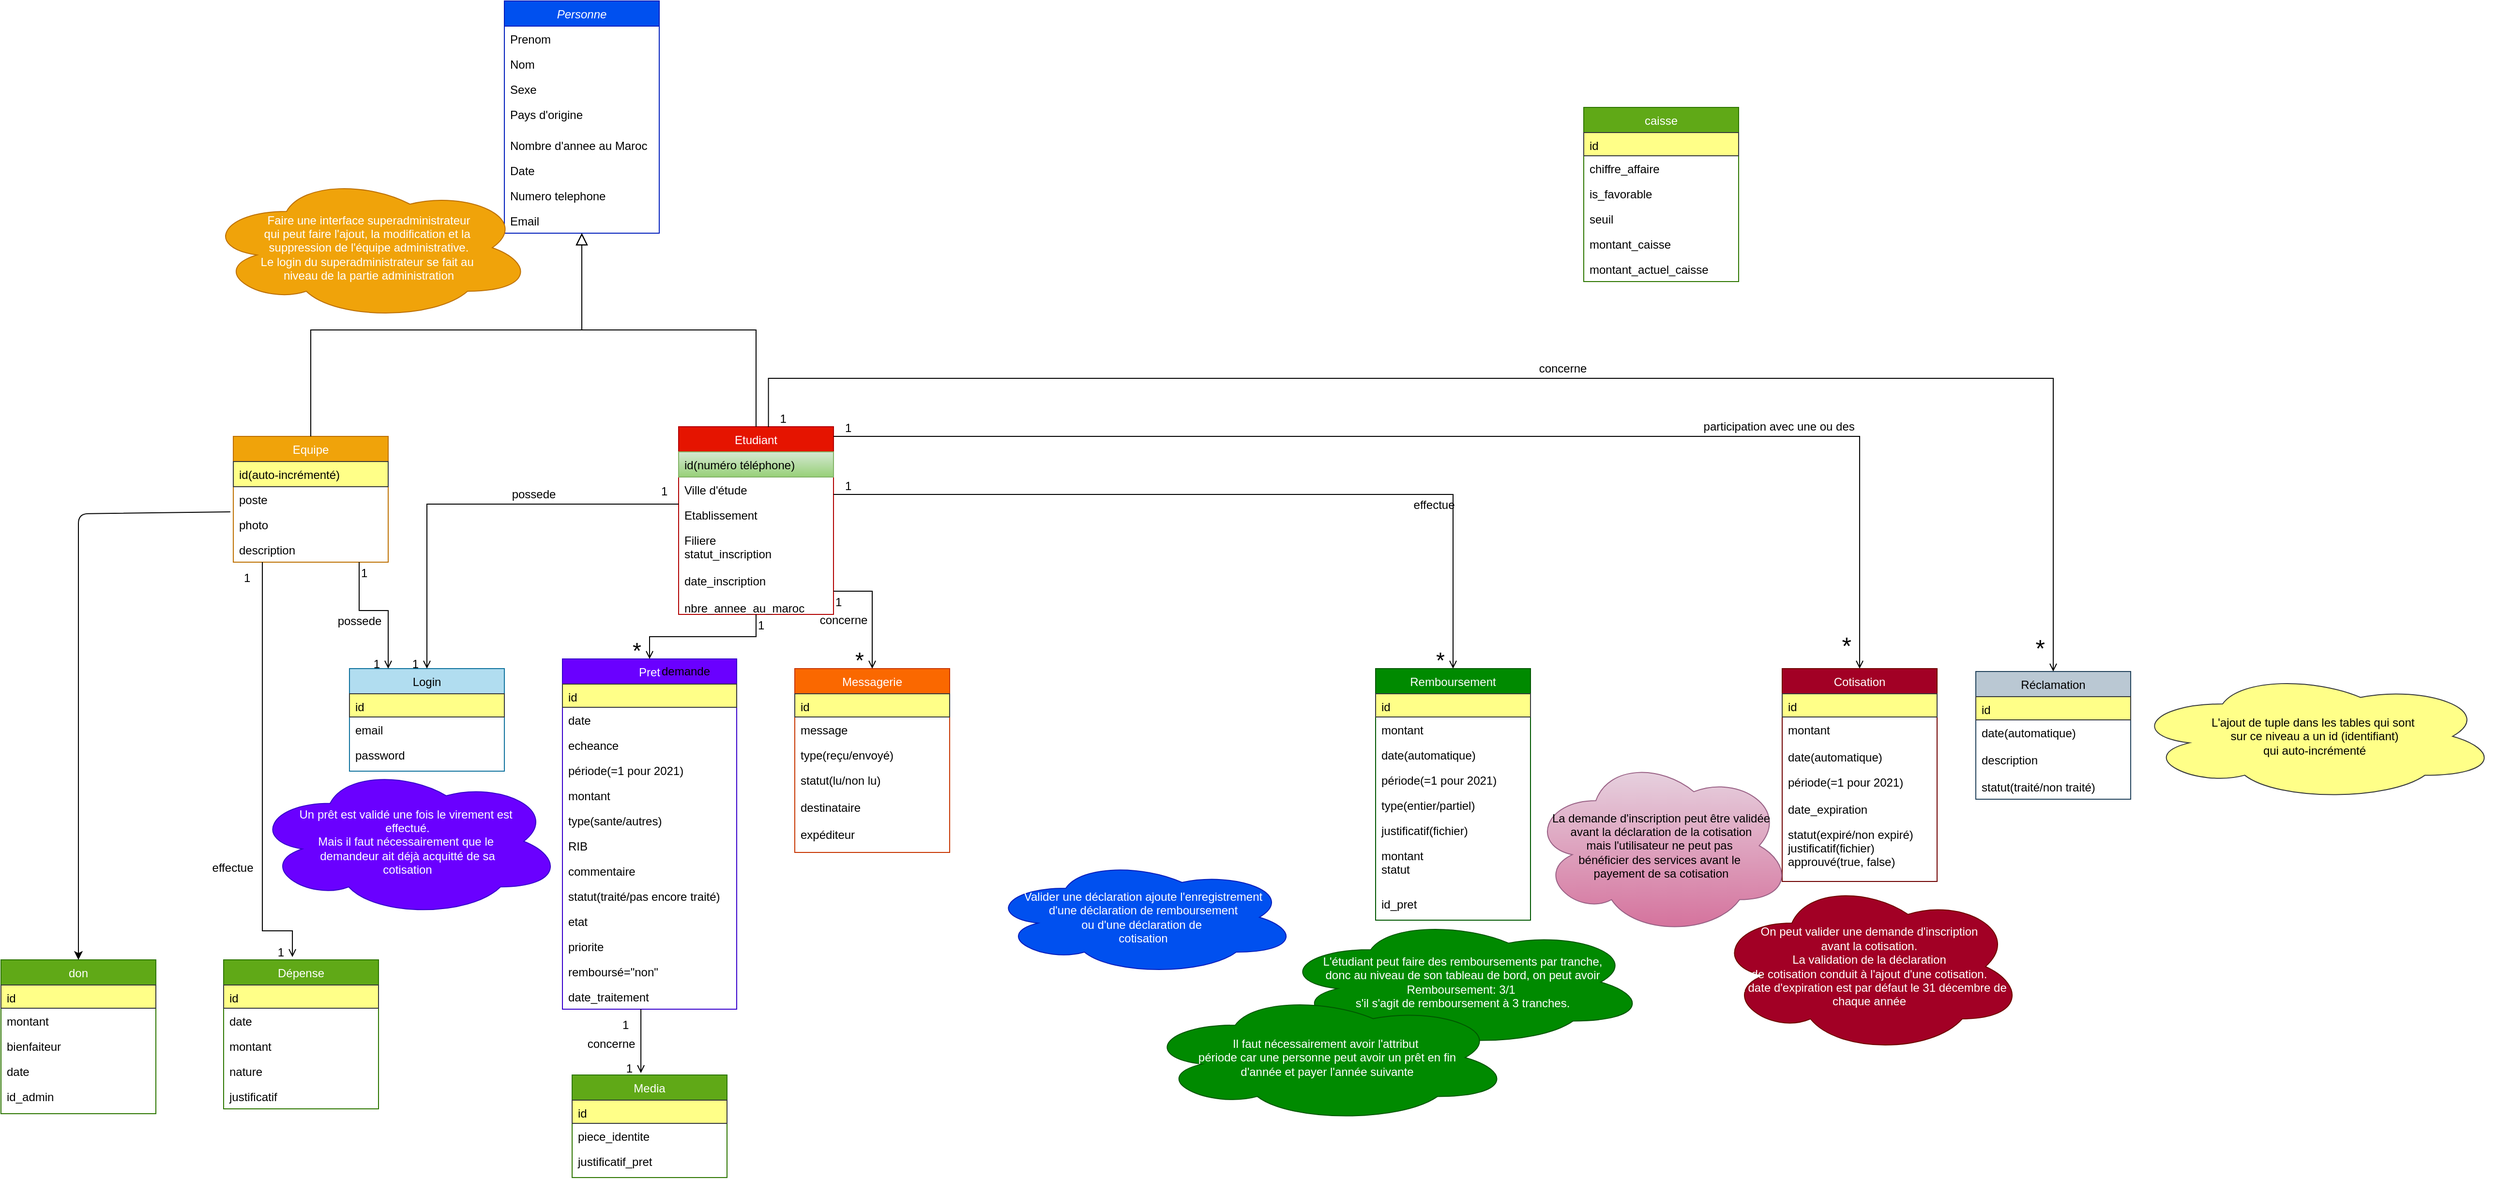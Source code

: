 <mxfile version="14.4.9" type="github" pages="2">
  <diagram id="C5RBs43oDa-KdzZeNtuy" name="Page-1">
    <mxGraphModel dx="1457" dy="333" grid="1" gridSize="10" guides="1" tooltips="1" connect="1" arrows="1" fold="1" page="1" pageScale="1" pageWidth="827" pageHeight="1169" math="0" shadow="0">
      <root>
        <mxCell id="WIyWlLk6GJQsqaUBKTNV-0" />
        <mxCell id="WIyWlLk6GJQsqaUBKTNV-1" parent="WIyWlLk6GJQsqaUBKTNV-0" />
        <mxCell id="zkfFHV4jXpPFQw0GAbJ--0" value="Personne" style="swimlane;fontStyle=2;align=center;verticalAlign=top;childLayout=stackLayout;horizontal=1;startSize=26;horizontalStack=0;resizeParent=1;resizeLast=0;collapsible=1;marginBottom=0;rounded=0;shadow=0;strokeWidth=1;fillColor=#0050ef;strokeColor=#001DBC;fontColor=#ffffff;" parent="WIyWlLk6GJQsqaUBKTNV-1" vertex="1">
          <mxGeometry x="320" y="10" width="160" height="240" as="geometry">
            <mxRectangle x="230" y="140" width="160" height="26" as="alternateBounds" />
          </mxGeometry>
        </mxCell>
        <mxCell id="zkfFHV4jXpPFQw0GAbJ--1" value="Prenom" style="text;align=left;verticalAlign=top;spacingLeft=4;spacingRight=4;overflow=hidden;rotatable=0;points=[[0,0.5],[1,0.5]];portConstraint=eastwest;" parent="zkfFHV4jXpPFQw0GAbJ--0" vertex="1">
          <mxGeometry y="26" width="160" height="26" as="geometry" />
        </mxCell>
        <mxCell id="zkfFHV4jXpPFQw0GAbJ--2" value="Nom" style="text;align=left;verticalAlign=top;spacingLeft=4;spacingRight=4;overflow=hidden;rotatable=0;points=[[0,0.5],[1,0.5]];portConstraint=eastwest;rounded=0;shadow=0;html=0;" parent="zkfFHV4jXpPFQw0GAbJ--0" vertex="1">
          <mxGeometry y="52" width="160" height="26" as="geometry" />
        </mxCell>
        <mxCell id="Rp97zshGSxgJkGg2U5Pg-176" value="Sexe" style="text;align=left;verticalAlign=top;spacingLeft=4;spacingRight=4;overflow=hidden;rotatable=0;points=[[0,0.5],[1,0.5]];portConstraint=eastwest;rounded=0;shadow=0;html=0;" parent="zkfFHV4jXpPFQw0GAbJ--0" vertex="1">
          <mxGeometry y="78" width="160" height="26" as="geometry" />
        </mxCell>
        <mxCell id="zkfFHV4jXpPFQw0GAbJ--3" value="Pays d&#39;origine" style="text;align=left;verticalAlign=top;spacingLeft=4;spacingRight=4;overflow=hidden;rotatable=0;points=[[0,0.5],[1,0.5]];portConstraint=eastwest;rounded=0;shadow=0;html=0;" parent="zkfFHV4jXpPFQw0GAbJ--0" vertex="1">
          <mxGeometry y="104" width="160" height="32" as="geometry" />
        </mxCell>
        <mxCell id="Rp97zshGSxgJkGg2U5Pg-2" value="Nombre d&#39;annee au Maroc" style="text;align=left;verticalAlign=top;spacingLeft=4;spacingRight=4;overflow=hidden;rotatable=0;points=[[0,0.5],[1,0.5]];portConstraint=eastwest;rounded=0;shadow=0;html=0;" parent="zkfFHV4jXpPFQw0GAbJ--0" vertex="1">
          <mxGeometry y="136" width="160" height="26" as="geometry" />
        </mxCell>
        <mxCell id="Rp97zshGSxgJkGg2U5Pg-3" value="Date" style="text;align=left;verticalAlign=top;spacingLeft=4;spacingRight=4;overflow=hidden;rotatable=0;points=[[0,0.5],[1,0.5]];portConstraint=eastwest;rounded=0;shadow=0;html=0;" parent="zkfFHV4jXpPFQw0GAbJ--0" vertex="1">
          <mxGeometry y="162" width="160" height="26" as="geometry" />
        </mxCell>
        <mxCell id="Rp97zshGSxgJkGg2U5Pg-4" value="Numero telephone" style="text;align=left;verticalAlign=top;spacingLeft=4;spacingRight=4;overflow=hidden;rotatable=0;points=[[0,0.5],[1,0.5]];portConstraint=eastwest;rounded=0;shadow=0;html=0;" parent="zkfFHV4jXpPFQw0GAbJ--0" vertex="1">
          <mxGeometry y="188" width="160" height="26" as="geometry" />
        </mxCell>
        <mxCell id="Rp97zshGSxgJkGg2U5Pg-5" value="Email" style="text;align=left;verticalAlign=top;spacingLeft=4;spacingRight=4;overflow=hidden;rotatable=0;points=[[0,0.5],[1,0.5]];portConstraint=eastwest;rounded=0;shadow=0;html=0;" parent="zkfFHV4jXpPFQw0GAbJ--0" vertex="1">
          <mxGeometry y="214" width="160" height="26" as="geometry" />
        </mxCell>
        <mxCell id="zkfFHV4jXpPFQw0GAbJ--6" value="Etudiant" style="swimlane;fontStyle=0;align=center;verticalAlign=top;childLayout=stackLayout;horizontal=1;startSize=26;horizontalStack=0;resizeParent=1;resizeLast=0;collapsible=1;marginBottom=0;rounded=0;shadow=0;strokeWidth=1;fillColor=#e51400;strokeColor=#B20000;fontColor=#ffffff;" parent="WIyWlLk6GJQsqaUBKTNV-1" vertex="1">
          <mxGeometry x="500" y="450" width="160" height="194" as="geometry">
            <mxRectangle x="130" y="380" width="160" height="26" as="alternateBounds" />
          </mxGeometry>
        </mxCell>
        <mxCell id="zkfFHV4jXpPFQw0GAbJ--7" value="id(numéro téléphone)" style="text;align=left;verticalAlign=top;spacingLeft=4;spacingRight=4;overflow=hidden;rotatable=0;points=[[0,0.5],[1,0.5]];portConstraint=eastwest;fillColor=#d5e8d4;strokeColor=#82b366;gradientColor=#97d077;" parent="zkfFHV4jXpPFQw0GAbJ--6" vertex="1">
          <mxGeometry y="26" width="160" height="26" as="geometry" />
        </mxCell>
        <mxCell id="Rp97zshGSxgJkGg2U5Pg-125" value="Ville d&#39;étude" style="text;align=left;verticalAlign=top;spacingLeft=4;spacingRight=4;overflow=hidden;rotatable=0;points=[[0,0.5],[1,0.5]];portConstraint=eastwest;" parent="zkfFHV4jXpPFQw0GAbJ--6" vertex="1">
          <mxGeometry y="52" width="160" height="26" as="geometry" />
        </mxCell>
        <mxCell id="Rp97zshGSxgJkGg2U5Pg-126" value="Etablissement" style="text;align=left;verticalAlign=top;spacingLeft=4;spacingRight=4;overflow=hidden;rotatable=0;points=[[0,0.5],[1,0.5]];portConstraint=eastwest;" parent="zkfFHV4jXpPFQw0GAbJ--6" vertex="1">
          <mxGeometry y="78" width="160" height="26" as="geometry" />
        </mxCell>
        <mxCell id="Rp97zshGSxgJkGg2U5Pg-127" value="Filiere&#xa;statut_inscription &#xa;&#xa;date_inscription&#xa;&#xa;nbre_annee_au_maroc&#xa;" style="text;align=left;verticalAlign=top;spacingLeft=4;spacingRight=4;overflow=hidden;rotatable=0;points=[[0,0.5],[1,0.5]];portConstraint=eastwest;" parent="zkfFHV4jXpPFQw0GAbJ--6" vertex="1">
          <mxGeometry y="104" width="160" height="86" as="geometry" />
        </mxCell>
        <mxCell id="zkfFHV4jXpPFQw0GAbJ--12" value="" style="endArrow=block;endSize=10;endFill=0;shadow=0;strokeWidth=1;rounded=0;edgeStyle=elbowEdgeStyle;elbow=vertical;" parent="WIyWlLk6GJQsqaUBKTNV-1" source="zkfFHV4jXpPFQw0GAbJ--6" target="zkfFHV4jXpPFQw0GAbJ--0" edge="1">
          <mxGeometry width="160" relative="1" as="geometry">
            <mxPoint x="200" y="203" as="sourcePoint" />
            <mxPoint x="200" y="203" as="targetPoint" />
            <Array as="points">
              <mxPoint x="580" y="350" />
            </Array>
          </mxGeometry>
        </mxCell>
        <mxCell id="zkfFHV4jXpPFQw0GAbJ--13" value="Equipe" style="swimlane;fontStyle=0;align=center;verticalAlign=top;childLayout=stackLayout;horizontal=1;startSize=26;horizontalStack=0;resizeParent=1;resizeLast=0;collapsible=1;marginBottom=0;rounded=0;shadow=0;strokeWidth=1;fillColor=#f0a30a;strokeColor=#BD7000;fontColor=#ffffff;" parent="WIyWlLk6GJQsqaUBKTNV-1" vertex="1">
          <mxGeometry x="40" y="460" width="160" height="130" as="geometry">
            <mxRectangle x="340" y="380" width="170" height="26" as="alternateBounds" />
          </mxGeometry>
        </mxCell>
        <mxCell id="zkfFHV4jXpPFQw0GAbJ--14" value="id(auto-incrémenté)" style="text;align=left;verticalAlign=top;spacingLeft=4;spacingRight=4;overflow=hidden;rotatable=0;points=[[0,0.5],[1,0.5]];portConstraint=eastwest;fillColor=#ffff88;strokeColor=#36393d;" parent="zkfFHV4jXpPFQw0GAbJ--13" vertex="1">
          <mxGeometry y="26" width="160" height="26" as="geometry" />
        </mxCell>
        <mxCell id="Rp97zshGSxgJkGg2U5Pg-6" value="poste" style="text;align=left;verticalAlign=top;spacingLeft=4;spacingRight=4;overflow=hidden;rotatable=0;points=[[0,0.5],[1,0.5]];portConstraint=eastwest;" parent="zkfFHV4jXpPFQw0GAbJ--13" vertex="1">
          <mxGeometry y="52" width="160" height="26" as="geometry" />
        </mxCell>
        <mxCell id="Rp97zshGSxgJkGg2U5Pg-7" value="photo" style="text;align=left;verticalAlign=top;spacingLeft=4;spacingRight=4;overflow=hidden;rotatable=0;points=[[0,0.5],[1,0.5]];portConstraint=eastwest;" parent="zkfFHV4jXpPFQw0GAbJ--13" vertex="1">
          <mxGeometry y="78" width="160" height="26" as="geometry" />
        </mxCell>
        <mxCell id="Rp97zshGSxgJkGg2U5Pg-128" value="description" style="text;align=left;verticalAlign=top;spacingLeft=4;spacingRight=4;overflow=hidden;rotatable=0;points=[[0,0.5],[1,0.5]];portConstraint=eastwest;" parent="zkfFHV4jXpPFQw0GAbJ--13" vertex="1">
          <mxGeometry y="104" width="160" height="26" as="geometry" />
        </mxCell>
        <mxCell id="zkfFHV4jXpPFQw0GAbJ--16" value="" style="endArrow=block;endSize=10;endFill=0;shadow=0;strokeWidth=1;rounded=0;edgeStyle=elbowEdgeStyle;elbow=vertical;" parent="WIyWlLk6GJQsqaUBKTNV-1" source="zkfFHV4jXpPFQw0GAbJ--13" target="zkfFHV4jXpPFQw0GAbJ--0" edge="1">
          <mxGeometry width="160" relative="1" as="geometry">
            <mxPoint x="210" y="373" as="sourcePoint" />
            <mxPoint x="310" y="271" as="targetPoint" />
            <Array as="points">
              <mxPoint x="260" y="350" />
            </Array>
          </mxGeometry>
        </mxCell>
        <mxCell id="Rp97zshGSxgJkGg2U5Pg-19" value="" style="endArrow=open;shadow=0;strokeWidth=1;rounded=0;endFill=1;edgeStyle=elbowEdgeStyle;elbow=vertical;entryX=0.5;entryY=0;entryDx=0;entryDy=0;" parent="WIyWlLk6GJQsqaUBKTNV-1" source="zkfFHV4jXpPFQw0GAbJ--6" target="Rp97zshGSxgJkGg2U5Pg-23" edge="1">
          <mxGeometry x="0.5" y="41" relative="1" as="geometry">
            <mxPoint x="490" y="530" as="sourcePoint" />
            <mxPoint x="300" y="752" as="targetPoint" />
            <mxPoint x="-40" y="32" as="offset" />
            <Array as="points">
              <mxPoint x="1150" y="460" />
              <mxPoint x="1130" y="500" />
              <mxPoint x="1090" y="490" />
              <mxPoint x="840" y="460" />
              <mxPoint x="260" y="490" />
            </Array>
          </mxGeometry>
        </mxCell>
        <mxCell id="Rp97zshGSxgJkGg2U5Pg-20" value="1" style="resizable=0;align=left;verticalAlign=bottom;labelBackgroundColor=none;fontSize=12;" parent="Rp97zshGSxgJkGg2U5Pg-19" connectable="0" vertex="1">
          <mxGeometry x="-1" relative="1" as="geometry">
            <mxPoint x="10" as="offset" />
          </mxGeometry>
        </mxCell>
        <mxCell id="Rp97zshGSxgJkGg2U5Pg-21" value="*" style="resizable=0;align=right;verticalAlign=bottom;labelBackgroundColor=none;fontSize=25;" parent="Rp97zshGSxgJkGg2U5Pg-19" connectable="0" vertex="1">
          <mxGeometry x="1" relative="1" as="geometry">
            <mxPoint x="-7" y="-10.18" as="offset" />
          </mxGeometry>
        </mxCell>
        <mxCell id="Rp97zshGSxgJkGg2U5Pg-22" value="participation avec une ou des&amp;nbsp;" style="text;html=1;resizable=0;points=[];;align=center;verticalAlign=middle;labelBackgroundColor=none;rounded=0;shadow=0;strokeWidth=1;fontSize=12;" parent="Rp97zshGSxgJkGg2U5Pg-19" vertex="1" connectable="0">
          <mxGeometry x="0.5" y="49" relative="1" as="geometry">
            <mxPoint x="2.35" y="39" as="offset" />
          </mxGeometry>
        </mxCell>
        <mxCell id="Rp97zshGSxgJkGg2U5Pg-23" value="Cotisation" style="swimlane;fontStyle=0;align=center;verticalAlign=top;childLayout=stackLayout;horizontal=1;startSize=26;horizontalStack=0;resizeParent=1;resizeLast=0;collapsible=1;marginBottom=0;rounded=0;shadow=0;strokeWidth=1;fillColor=#a20025;strokeColor=#6F0000;fontColor=#ffffff;" parent="WIyWlLk6GJQsqaUBKTNV-1" vertex="1">
          <mxGeometry x="1640" y="700" width="160" height="220" as="geometry">
            <mxRectangle x="550" y="140" width="160" height="26" as="alternateBounds" />
          </mxGeometry>
        </mxCell>
        <mxCell id="Rp97zshGSxgJkGg2U5Pg-24" value="id" style="text;align=left;verticalAlign=top;spacingLeft=4;spacingRight=4;overflow=hidden;rotatable=0;points=[[0,0.5],[1,0.5]];portConstraint=eastwest;fillColor=#ffff88;strokeColor=#36393d;" parent="Rp97zshGSxgJkGg2U5Pg-23" vertex="1">
          <mxGeometry y="26" width="160" height="24" as="geometry" />
        </mxCell>
        <mxCell id="Rp97zshGSxgJkGg2U5Pg-25" value="montant" style="text;align=left;verticalAlign=top;spacingLeft=4;spacingRight=4;overflow=hidden;rotatable=0;points=[[0,0.5],[1,0.5]];portConstraint=eastwest;rounded=0;shadow=0;html=0;" parent="Rp97zshGSxgJkGg2U5Pg-23" vertex="1">
          <mxGeometry y="50" width="160" height="28" as="geometry" />
        </mxCell>
        <mxCell id="Rp97zshGSxgJkGg2U5Pg-26" value="date(automatique)" style="text;align=left;verticalAlign=top;spacingLeft=4;spacingRight=4;overflow=hidden;rotatable=0;points=[[0,0.5],[1,0.5]];portConstraint=eastwest;rounded=0;shadow=0;html=0;" parent="Rp97zshGSxgJkGg2U5Pg-23" vertex="1">
          <mxGeometry y="78" width="160" height="26" as="geometry" />
        </mxCell>
        <mxCell id="gZfIjVhXjQnh9mJ3TvMT-6" value="période(=1 pour 2021)&#xa;" style="text;align=left;verticalAlign=top;spacingLeft=4;spacingRight=4;overflow=hidden;rotatable=0;points=[[0,0.5],[1,0.5]];portConstraint=eastwest;rounded=0;shadow=0;html=0;" parent="Rp97zshGSxgJkGg2U5Pg-23" vertex="1">
          <mxGeometry y="104" width="160" height="28" as="geometry" />
        </mxCell>
        <mxCell id="Rp97zshGSxgJkGg2U5Pg-27" value="date_expiration" style="text;align=left;verticalAlign=top;spacingLeft=4;spacingRight=4;overflow=hidden;rotatable=0;points=[[0,0.5],[1,0.5]];portConstraint=eastwest;rounded=0;shadow=0;html=0;" parent="Rp97zshGSxgJkGg2U5Pg-23" vertex="1">
          <mxGeometry y="132" width="160" height="26" as="geometry" />
        </mxCell>
        <mxCell id="Rp97zshGSxgJkGg2U5Pg-147" value="statut(expiré/non expiré)&#xa;justificatif(fichier)&#xa;approuvé(true, false)" style="text;align=left;verticalAlign=top;spacingLeft=4;spacingRight=4;overflow=hidden;rotatable=0;points=[[0,0.5],[1,0.5]];portConstraint=eastwest;rounded=0;shadow=0;html=0;" parent="Rp97zshGSxgJkGg2U5Pg-23" vertex="1">
          <mxGeometry y="158" width="160" height="62" as="geometry" />
        </mxCell>
        <mxCell id="Rp97zshGSxgJkGg2U5Pg-42" value="Pret" style="swimlane;fontStyle=0;align=center;verticalAlign=top;childLayout=stackLayout;horizontal=1;startSize=26;horizontalStack=0;resizeParent=1;resizeLast=0;collapsible=1;marginBottom=0;rounded=0;shadow=0;strokeWidth=1;fillColor=#6a00ff;strokeColor=#3700CC;fontColor=#ffffff;" parent="WIyWlLk6GJQsqaUBKTNV-1" vertex="1">
          <mxGeometry x="380" y="690" width="180" height="362" as="geometry">
            <mxRectangle x="550" y="140" width="160" height="26" as="alternateBounds" />
          </mxGeometry>
        </mxCell>
        <mxCell id="Rp97zshGSxgJkGg2U5Pg-43" value="id" style="text;align=left;verticalAlign=top;spacingLeft=4;spacingRight=4;overflow=hidden;rotatable=0;points=[[0,0.5],[1,0.5]];portConstraint=eastwest;fillColor=#ffff88;strokeColor=#36393d;" parent="Rp97zshGSxgJkGg2U5Pg-42" vertex="1">
          <mxGeometry y="26" width="180" height="24" as="geometry" />
        </mxCell>
        <mxCell id="Rp97zshGSxgJkGg2U5Pg-44" value="date" style="text;align=left;verticalAlign=top;spacingLeft=4;spacingRight=4;overflow=hidden;rotatable=0;points=[[0,0.5],[1,0.5]];portConstraint=eastwest;rounded=0;shadow=0;html=0;" parent="Rp97zshGSxgJkGg2U5Pg-42" vertex="1">
          <mxGeometry y="50" width="180" height="26" as="geometry" />
        </mxCell>
        <mxCell id="Rp97zshGSxgJkGg2U5Pg-45" value="echeance" style="text;align=left;verticalAlign=top;spacingLeft=4;spacingRight=4;overflow=hidden;rotatable=0;points=[[0,0.5],[1,0.5]];portConstraint=eastwest;rounded=0;shadow=0;html=0;" parent="Rp97zshGSxgJkGg2U5Pg-42" vertex="1">
          <mxGeometry y="76" width="180" height="26" as="geometry" />
        </mxCell>
        <mxCell id="gZfIjVhXjQnh9mJ3TvMT-7" value="période(=1 pour 2021)" style="text;align=left;verticalAlign=top;spacingLeft=4;spacingRight=4;overflow=hidden;rotatable=0;points=[[0,0.5],[1,0.5]];portConstraint=eastwest;rounded=0;shadow=0;html=0;" parent="Rp97zshGSxgJkGg2U5Pg-42" vertex="1">
          <mxGeometry y="102" width="180" height="26" as="geometry" />
        </mxCell>
        <mxCell id="Rp97zshGSxgJkGg2U5Pg-46" value="montant" style="text;align=left;verticalAlign=top;spacingLeft=4;spacingRight=4;overflow=hidden;rotatable=0;points=[[0,0.5],[1,0.5]];portConstraint=eastwest;rounded=0;shadow=0;html=0;" parent="Rp97zshGSxgJkGg2U5Pg-42" vertex="1">
          <mxGeometry y="128" width="180" height="26" as="geometry" />
        </mxCell>
        <mxCell id="Rp97zshGSxgJkGg2U5Pg-61" value="type(sante/autres)" style="text;align=left;verticalAlign=top;spacingLeft=4;spacingRight=4;overflow=hidden;rotatable=0;points=[[0,0.5],[1,0.5]];portConstraint=eastwest;rounded=0;shadow=0;html=0;" parent="Rp97zshGSxgJkGg2U5Pg-42" vertex="1">
          <mxGeometry y="154" width="180" height="26" as="geometry" />
        </mxCell>
        <mxCell id="Rp97zshGSxgJkGg2U5Pg-62" value="RIB" style="text;align=left;verticalAlign=top;spacingLeft=4;spacingRight=4;overflow=hidden;rotatable=0;points=[[0,0.5],[1,0.5]];portConstraint=eastwest;rounded=0;shadow=0;html=0;" parent="Rp97zshGSxgJkGg2U5Pg-42" vertex="1">
          <mxGeometry y="180" width="180" height="26" as="geometry" />
        </mxCell>
        <mxCell id="Rp97zshGSxgJkGg2U5Pg-63" value="commentaire" style="text;align=left;verticalAlign=top;spacingLeft=4;spacingRight=4;overflow=hidden;rotatable=0;points=[[0,0.5],[1,0.5]];portConstraint=eastwest;rounded=0;shadow=0;html=0;" parent="Rp97zshGSxgJkGg2U5Pg-42" vertex="1">
          <mxGeometry y="206" width="180" height="26" as="geometry" />
        </mxCell>
        <mxCell id="Rp97zshGSxgJkGg2U5Pg-65" value="statut(traité/pas encore traité)" style="text;align=left;verticalAlign=top;spacingLeft=4;spacingRight=4;overflow=hidden;rotatable=0;points=[[0,0.5],[1,0.5]];portConstraint=eastwest;rounded=0;shadow=0;html=0;" parent="Rp97zshGSxgJkGg2U5Pg-42" vertex="1">
          <mxGeometry y="232" width="180" height="26" as="geometry" />
        </mxCell>
        <mxCell id="zUReEBaiGzOVDlKuCkMj-0" value="etat" style="text;align=left;verticalAlign=top;spacingLeft=4;spacingRight=4;overflow=hidden;rotatable=0;points=[[0,0.5],[1,0.5]];portConstraint=eastwest;rounded=0;shadow=0;html=0;" parent="Rp97zshGSxgJkGg2U5Pg-42" vertex="1">
          <mxGeometry y="258" width="180" height="26" as="geometry" />
        </mxCell>
        <mxCell id="zUReEBaiGzOVDlKuCkMj-1" value="priorite" style="text;align=left;verticalAlign=top;spacingLeft=4;spacingRight=4;overflow=hidden;rotatable=0;points=[[0,0.5],[1,0.5]];portConstraint=eastwest;rounded=0;shadow=0;html=0;" parent="Rp97zshGSxgJkGg2U5Pg-42" vertex="1">
          <mxGeometry y="284" width="180" height="26" as="geometry" />
        </mxCell>
        <mxCell id="zUReEBaiGzOVDlKuCkMj-2" value="remboursé=&quot;non&quot;" style="text;align=left;verticalAlign=top;spacingLeft=4;spacingRight=4;overflow=hidden;rotatable=0;points=[[0,0.5],[1,0.5]];portConstraint=eastwest;rounded=0;shadow=0;html=0;" parent="Rp97zshGSxgJkGg2U5Pg-42" vertex="1">
          <mxGeometry y="310" width="180" height="26" as="geometry" />
        </mxCell>
        <mxCell id="zUReEBaiGzOVDlKuCkMj-3" value="date_traitement" style="text;align=left;verticalAlign=top;spacingLeft=4;spacingRight=4;overflow=hidden;rotatable=0;points=[[0,0.5],[1,0.5]];portConstraint=eastwest;rounded=0;shadow=0;html=0;" parent="Rp97zshGSxgJkGg2U5Pg-42" vertex="1">
          <mxGeometry y="336" width="180" height="26" as="geometry" />
        </mxCell>
        <mxCell id="Rp97zshGSxgJkGg2U5Pg-47" value="" style="endArrow=open;shadow=0;strokeWidth=1;rounded=0;endFill=1;edgeStyle=elbowEdgeStyle;elbow=vertical;entryX=0.5;entryY=0;entryDx=0;entryDy=0;" parent="WIyWlLk6GJQsqaUBKTNV-1" source="zkfFHV4jXpPFQw0GAbJ--6" target="Rp97zshGSxgJkGg2U5Pg-42" edge="1">
          <mxGeometry x="0.5" y="41" relative="1" as="geometry">
            <mxPoint x="520" y="530" as="sourcePoint" />
            <mxPoint x="550" y="752" as="targetPoint" />
            <mxPoint x="-40" y="32" as="offset" />
          </mxGeometry>
        </mxCell>
        <mxCell id="Rp97zshGSxgJkGg2U5Pg-48" value="1" style="resizable=0;align=left;verticalAlign=bottom;labelBackgroundColor=none;fontSize=12;" parent="Rp97zshGSxgJkGg2U5Pg-47" connectable="0" vertex="1">
          <mxGeometry x="-1" relative="1" as="geometry">
            <mxPoint y="20" as="offset" />
          </mxGeometry>
        </mxCell>
        <mxCell id="Rp97zshGSxgJkGg2U5Pg-49" value="*" style="resizable=0;align=right;verticalAlign=bottom;labelBackgroundColor=none;fontSize=23;" parent="Rp97zshGSxgJkGg2U5Pg-47" connectable="0" vertex="1">
          <mxGeometry x="1" relative="1" as="geometry">
            <mxPoint x="-7" y="4" as="offset" />
          </mxGeometry>
        </mxCell>
        <mxCell id="Rp97zshGSxgJkGg2U5Pg-50" value="demande" style="text;html=1;resizable=0;points=[];;align=center;verticalAlign=middle;labelBackgroundColor=none;rounded=0;shadow=0;strokeWidth=1;fontSize=12;" parent="Rp97zshGSxgJkGg2U5Pg-47" vertex="1" connectable="0">
          <mxGeometry x="0.5" y="49" relative="1" as="geometry">
            <mxPoint x="21" y="-12.94" as="offset" />
          </mxGeometry>
        </mxCell>
        <mxCell id="Rp97zshGSxgJkGg2U5Pg-51" value="Login" style="swimlane;fontStyle=0;align=center;verticalAlign=top;childLayout=stackLayout;horizontal=1;startSize=26;horizontalStack=0;resizeParent=1;resizeLast=0;collapsible=1;marginBottom=0;rounded=0;shadow=0;strokeWidth=1;fillColor=#b1ddf0;strokeColor=#10739e;" parent="WIyWlLk6GJQsqaUBKTNV-1" vertex="1">
          <mxGeometry x="160" y="700" width="160" height="106" as="geometry">
            <mxRectangle x="550" y="140" width="160" height="26" as="alternateBounds" />
          </mxGeometry>
        </mxCell>
        <mxCell id="Rp97zshGSxgJkGg2U5Pg-52" value="id" style="text;align=left;verticalAlign=top;spacingLeft=4;spacingRight=4;overflow=hidden;rotatable=0;points=[[0,0.5],[1,0.5]];portConstraint=eastwest;fillColor=#ffff88;strokeColor=#36393d;" parent="Rp97zshGSxgJkGg2U5Pg-51" vertex="1">
          <mxGeometry y="26" width="160" height="24" as="geometry" />
        </mxCell>
        <mxCell id="Rp97zshGSxgJkGg2U5Pg-53" value="email" style="text;align=left;verticalAlign=top;spacingLeft=4;spacingRight=4;overflow=hidden;rotatable=0;points=[[0,0.5],[1,0.5]];portConstraint=eastwest;rounded=0;shadow=0;html=0;" parent="Rp97zshGSxgJkGg2U5Pg-51" vertex="1">
          <mxGeometry y="50" width="160" height="26" as="geometry" />
        </mxCell>
        <mxCell id="Rp97zshGSxgJkGg2U5Pg-54" value="password" style="text;align=left;verticalAlign=top;spacingLeft=4;spacingRight=4;overflow=hidden;rotatable=0;points=[[0,0.5],[1,0.5]];portConstraint=eastwest;rounded=0;shadow=0;html=0;" parent="Rp97zshGSxgJkGg2U5Pg-51" vertex="1">
          <mxGeometry y="76" width="160" height="26" as="geometry" />
        </mxCell>
        <mxCell id="Rp97zshGSxgJkGg2U5Pg-56" value="" style="endArrow=open;shadow=0;strokeWidth=1;rounded=0;endFill=1;edgeStyle=elbowEdgeStyle;elbow=vertical;entryX=0.5;entryY=0;entryDx=0;entryDy=0;" parent="WIyWlLk6GJQsqaUBKTNV-1" source="zkfFHV4jXpPFQw0GAbJ--6" target="Rp97zshGSxgJkGg2U5Pg-51" edge="1">
          <mxGeometry x="0.5" y="41" relative="1" as="geometry">
            <mxPoint x="590" y="494.5" as="sourcePoint" />
            <mxPoint x="970" y="450" as="targetPoint" />
            <mxPoint x="-40" y="32" as="offset" />
            <Array as="points">
              <mxPoint x="310" y="530" />
              <mxPoint x="670" y="490" />
              <mxPoint x="660" y="490" />
            </Array>
          </mxGeometry>
        </mxCell>
        <mxCell id="Rp97zshGSxgJkGg2U5Pg-57" value="1" style="resizable=0;align=left;verticalAlign=bottom;labelBackgroundColor=none;fontSize=12;" parent="Rp97zshGSxgJkGg2U5Pg-56" connectable="0" vertex="1">
          <mxGeometry x="-1" relative="1" as="geometry">
            <mxPoint x="-20" y="-4.5" as="offset" />
          </mxGeometry>
        </mxCell>
        <mxCell id="Rp97zshGSxgJkGg2U5Pg-58" value="1" style="resizable=0;align=right;verticalAlign=bottom;labelBackgroundColor=none;fontSize=12;" parent="Rp97zshGSxgJkGg2U5Pg-56" connectable="0" vertex="1">
          <mxGeometry x="1" relative="1" as="geometry">
            <mxPoint x="-7" y="4" as="offset" />
          </mxGeometry>
        </mxCell>
        <mxCell id="Rp97zshGSxgJkGg2U5Pg-129" value="possede" style="text;html=1;resizable=0;points=[];;align=center;verticalAlign=middle;labelBackgroundColor=none;rounded=0;shadow=0;strokeWidth=1;fontSize=12;" parent="Rp97zshGSxgJkGg2U5Pg-56" vertex="1" connectable="0">
          <mxGeometry x="0.5" y="49" relative="1" as="geometry">
            <mxPoint x="61" y="-73" as="offset" />
          </mxGeometry>
        </mxCell>
        <mxCell id="Rp97zshGSxgJkGg2U5Pg-66" value="Media" style="swimlane;fontStyle=0;align=center;verticalAlign=top;childLayout=stackLayout;horizontal=1;startSize=26;horizontalStack=0;resizeParent=1;resizeLast=0;collapsible=1;marginBottom=0;rounded=0;shadow=0;strokeWidth=1;fillColor=#60a917;strokeColor=#2D7600;fontColor=#ffffff;" parent="WIyWlLk6GJQsqaUBKTNV-1" vertex="1">
          <mxGeometry x="390" y="1120" width="160" height="106" as="geometry">
            <mxRectangle x="550" y="140" width="160" height="26" as="alternateBounds" />
          </mxGeometry>
        </mxCell>
        <mxCell id="Rp97zshGSxgJkGg2U5Pg-67" value="id" style="text;align=left;verticalAlign=top;spacingLeft=4;spacingRight=4;overflow=hidden;rotatable=0;points=[[0,0.5],[1,0.5]];portConstraint=eastwest;fillColor=#ffff88;strokeColor=#36393d;" parent="Rp97zshGSxgJkGg2U5Pg-66" vertex="1">
          <mxGeometry y="26" width="160" height="24" as="geometry" />
        </mxCell>
        <mxCell id="Rp97zshGSxgJkGg2U5Pg-68" value="piece_identite" style="text;align=left;verticalAlign=top;spacingLeft=4;spacingRight=4;overflow=hidden;rotatable=0;points=[[0,0.5],[1,0.5]];portConstraint=eastwest;rounded=0;shadow=0;html=0;" parent="Rp97zshGSxgJkGg2U5Pg-66" vertex="1">
          <mxGeometry y="50" width="160" height="26" as="geometry" />
        </mxCell>
        <mxCell id="Rp97zshGSxgJkGg2U5Pg-69" value="justificatif_pret" style="text;align=left;verticalAlign=top;spacingLeft=4;spacingRight=4;overflow=hidden;rotatable=0;points=[[0,0.5],[1,0.5]];portConstraint=eastwest;rounded=0;shadow=0;html=0;" parent="Rp97zshGSxgJkGg2U5Pg-66" vertex="1">
          <mxGeometry y="76" width="160" height="26" as="geometry" />
        </mxCell>
        <mxCell id="Rp97zshGSxgJkGg2U5Pg-70" value="" style="endArrow=open;shadow=0;strokeWidth=1;rounded=0;endFill=1;edgeStyle=elbowEdgeStyle;elbow=vertical;entryX=0.444;entryY=-0.019;entryDx=0;entryDy=0;entryPerimeter=0;" parent="WIyWlLk6GJQsqaUBKTNV-1" source="Rp97zshGSxgJkGg2U5Pg-42" target="Rp97zshGSxgJkGg2U5Pg-66" edge="1">
          <mxGeometry x="0.5" y="41" relative="1" as="geometry">
            <mxPoint x="471" y="970" as="sourcePoint" />
            <mxPoint x="620" y="1060" as="targetPoint" />
            <mxPoint x="-40" y="32" as="offset" />
            <Array as="points">
              <mxPoint x="471" y="1010" />
              <mxPoint x="470" y="990" />
              <mxPoint x="570" y="1180" />
            </Array>
          </mxGeometry>
        </mxCell>
        <mxCell id="Rp97zshGSxgJkGg2U5Pg-71" value="1" style="resizable=0;align=left;verticalAlign=bottom;labelBackgroundColor=none;fontSize=12;" parent="Rp97zshGSxgJkGg2U5Pg-70" connectable="0" vertex="1">
          <mxGeometry x="-1" relative="1" as="geometry">
            <mxPoint x="-21" y="25" as="offset" />
          </mxGeometry>
        </mxCell>
        <mxCell id="Rp97zshGSxgJkGg2U5Pg-72" value="1" style="resizable=0;align=right;verticalAlign=bottom;labelBackgroundColor=none;fontSize=12;" parent="Rp97zshGSxgJkGg2U5Pg-70" connectable="0" vertex="1">
          <mxGeometry x="1" relative="1" as="geometry">
            <mxPoint x="-7" y="4" as="offset" />
          </mxGeometry>
        </mxCell>
        <mxCell id="Rp97zshGSxgJkGg2U5Pg-73" value="concerne" style="text;html=1;resizable=0;points=[];;align=center;verticalAlign=middle;labelBackgroundColor=none;rounded=0;shadow=0;strokeWidth=1;fontSize=12;" parent="Rp97zshGSxgJkGg2U5Pg-70" vertex="1" connectable="0">
          <mxGeometry x="0.5" y="49" relative="1" as="geometry">
            <mxPoint x="-80.04" y="-14.04" as="offset" />
          </mxGeometry>
        </mxCell>
        <mxCell id="Rp97zshGSxgJkGg2U5Pg-84" value="Messagerie" style="swimlane;fontStyle=0;align=center;verticalAlign=top;childLayout=stackLayout;horizontal=1;startSize=26;horizontalStack=0;resizeParent=1;resizeLast=0;collapsible=1;marginBottom=0;rounded=0;shadow=0;strokeWidth=1;fillColor=#fa6800;strokeColor=#C73500;fontColor=#ffffff;" parent="WIyWlLk6GJQsqaUBKTNV-1" vertex="1">
          <mxGeometry x="620" y="700" width="160" height="190" as="geometry">
            <mxRectangle x="550" y="140" width="160" height="26" as="alternateBounds" />
          </mxGeometry>
        </mxCell>
        <mxCell id="Rp97zshGSxgJkGg2U5Pg-85" value="id" style="text;align=left;verticalAlign=top;spacingLeft=4;spacingRight=4;overflow=hidden;rotatable=0;points=[[0,0.5],[1,0.5]];portConstraint=eastwest;fillColor=#ffff88;strokeColor=#36393d;" parent="Rp97zshGSxgJkGg2U5Pg-84" vertex="1">
          <mxGeometry y="26" width="160" height="24" as="geometry" />
        </mxCell>
        <mxCell id="Rp97zshGSxgJkGg2U5Pg-87" value="message" style="text;align=left;verticalAlign=top;spacingLeft=4;spacingRight=4;overflow=hidden;rotatable=0;points=[[0,0.5],[1,0.5]];portConstraint=eastwest;rounded=0;shadow=0;html=0;" parent="Rp97zshGSxgJkGg2U5Pg-84" vertex="1">
          <mxGeometry y="50" width="160" height="26" as="geometry" />
        </mxCell>
        <mxCell id="Rp97zshGSxgJkGg2U5Pg-88" value="type(reçu/envoyé)" style="text;align=left;verticalAlign=top;spacingLeft=4;spacingRight=4;overflow=hidden;rotatable=0;points=[[0,0.5],[1,0.5]];portConstraint=eastwest;rounded=0;shadow=0;html=0;" parent="Rp97zshGSxgJkGg2U5Pg-84" vertex="1">
          <mxGeometry y="76" width="160" height="26" as="geometry" />
        </mxCell>
        <mxCell id="Rp97zshGSxgJkGg2U5Pg-89" value="statut(lu/non lu)" style="text;align=left;verticalAlign=top;spacingLeft=4;spacingRight=4;overflow=hidden;rotatable=0;points=[[0,0.5],[1,0.5]];portConstraint=eastwest;rounded=0;shadow=0;html=0;" parent="Rp97zshGSxgJkGg2U5Pg-84" vertex="1">
          <mxGeometry y="102" width="160" height="28" as="geometry" />
        </mxCell>
        <mxCell id="CmLlIv_aRd70BPmKy3T8-8" value="destinataire" style="text;align=left;verticalAlign=top;spacingLeft=4;spacingRight=4;overflow=hidden;rotatable=0;points=[[0,0.5],[1,0.5]];portConstraint=eastwest;rounded=0;shadow=0;html=0;" parent="Rp97zshGSxgJkGg2U5Pg-84" vertex="1">
          <mxGeometry y="130" width="160" height="28" as="geometry" />
        </mxCell>
        <mxCell id="CmLlIv_aRd70BPmKy3T8-9" value="expéditeur" style="text;align=left;verticalAlign=top;spacingLeft=4;spacingRight=4;overflow=hidden;rotatable=0;points=[[0,0.5],[1,0.5]];portConstraint=eastwest;rounded=0;shadow=0;html=0;" parent="Rp97zshGSxgJkGg2U5Pg-84" vertex="1">
          <mxGeometry y="158" width="160" height="28" as="geometry" />
        </mxCell>
        <mxCell id="Rp97zshGSxgJkGg2U5Pg-90" value="" style="endArrow=open;shadow=0;strokeWidth=1;rounded=0;endFill=1;edgeStyle=elbowEdgeStyle;elbow=vertical;entryX=0.5;entryY=0;entryDx=0;entryDy=0;" parent="WIyWlLk6GJQsqaUBKTNV-1" source="zkfFHV4jXpPFQw0GAbJ--6" target="Rp97zshGSxgJkGg2U5Pg-84" edge="1">
          <mxGeometry x="0.5" y="41" relative="1" as="geometry">
            <mxPoint x="630" y="600" as="sourcePoint" />
            <mxPoint x="580" y="862" as="targetPoint" />
            <mxPoint x="-40" y="32" as="offset" />
            <Array as="points">
              <mxPoint x="620" y="620" />
            </Array>
          </mxGeometry>
        </mxCell>
        <mxCell id="Rp97zshGSxgJkGg2U5Pg-91" value="1" style="resizable=0;align=left;verticalAlign=bottom;labelBackgroundColor=none;fontSize=12;" parent="Rp97zshGSxgJkGg2U5Pg-90" connectable="0" vertex="1">
          <mxGeometry x="-1" relative="1" as="geometry">
            <mxPoint y="20" as="offset" />
          </mxGeometry>
        </mxCell>
        <mxCell id="Rp97zshGSxgJkGg2U5Pg-92" value="*" style="resizable=0;align=right;verticalAlign=bottom;labelBackgroundColor=none;fontSize=23;" parent="Rp97zshGSxgJkGg2U5Pg-90" connectable="0" vertex="1">
          <mxGeometry x="1" relative="1" as="geometry">
            <mxPoint x="-7" y="4" as="offset" />
          </mxGeometry>
        </mxCell>
        <mxCell id="Rp97zshGSxgJkGg2U5Pg-93" value="concerne" style="text;html=1;resizable=0;points=[];;align=center;verticalAlign=middle;labelBackgroundColor=none;rounded=0;shadow=0;strokeWidth=1;fontSize=12;" parent="Rp97zshGSxgJkGg2U5Pg-90" vertex="1" connectable="0">
          <mxGeometry x="0.5" y="49" relative="1" as="geometry">
            <mxPoint x="-79" y="-20.59" as="offset" />
          </mxGeometry>
        </mxCell>
        <mxCell id="Rp97zshGSxgJkGg2U5Pg-95" value="L&#39;étudiant peut faire des remboursements par tranche,&lt;br&gt;donc au niveau de son tableau de bord, on peut avoir&lt;br&gt;Remboursement: 3/1&amp;nbsp;&lt;br&gt;s&#39;il s&#39;agit de remboursement à 3 tranches." style="ellipse;shape=cloud;whiteSpace=wrap;html=1;fillColor=#008a00;strokeColor=#005700;fontColor=#ffffff;" parent="WIyWlLk6GJQsqaUBKTNV-1" vertex="1">
          <mxGeometry x="1120" y="957" width="380" height="134" as="geometry" />
        </mxCell>
        <mxCell id="Rp97zshGSxgJkGg2U5Pg-103" value="Remboursement" style="swimlane;fontStyle=0;align=center;verticalAlign=top;childLayout=stackLayout;horizontal=1;startSize=26;horizontalStack=0;resizeParent=1;resizeLast=0;collapsible=1;marginBottom=0;rounded=0;shadow=0;strokeWidth=1;fillColor=#008a00;strokeColor=#005700;fontColor=#ffffff;" parent="WIyWlLk6GJQsqaUBKTNV-1" vertex="1">
          <mxGeometry x="1220" y="700" width="160" height="260" as="geometry">
            <mxRectangle x="550" y="140" width="160" height="26" as="alternateBounds" />
          </mxGeometry>
        </mxCell>
        <mxCell id="Rp97zshGSxgJkGg2U5Pg-104" value="id" style="text;align=left;verticalAlign=top;spacingLeft=4;spacingRight=4;overflow=hidden;rotatable=0;points=[[0,0.5],[1,0.5]];portConstraint=eastwest;fillColor=#ffff88;strokeColor=#36393d;" parent="Rp97zshGSxgJkGg2U5Pg-103" vertex="1">
          <mxGeometry y="26" width="160" height="24" as="geometry" />
        </mxCell>
        <mxCell id="Rp97zshGSxgJkGg2U5Pg-105" value="montant" style="text;align=left;verticalAlign=top;spacingLeft=4;spacingRight=4;overflow=hidden;rotatable=0;points=[[0,0.5],[1,0.5]];portConstraint=eastwest;rounded=0;shadow=0;html=0;" parent="Rp97zshGSxgJkGg2U5Pg-103" vertex="1">
          <mxGeometry y="50" width="160" height="26" as="geometry" />
        </mxCell>
        <mxCell id="Rp97zshGSxgJkGg2U5Pg-106" value="date(automatique)" style="text;align=left;verticalAlign=top;spacingLeft=4;spacingRight=4;overflow=hidden;rotatable=0;points=[[0,0.5],[1,0.5]];portConstraint=eastwest;rounded=0;shadow=0;html=0;" parent="Rp97zshGSxgJkGg2U5Pg-103" vertex="1">
          <mxGeometry y="76" width="160" height="26" as="geometry" />
        </mxCell>
        <mxCell id="gZfIjVhXjQnh9mJ3TvMT-5" value="période(=1 pour 2021)" style="text;align=left;verticalAlign=top;spacingLeft=4;spacingRight=4;overflow=hidden;rotatable=0;points=[[0,0.5],[1,0.5]];portConstraint=eastwest;rounded=0;shadow=0;html=0;" parent="Rp97zshGSxgJkGg2U5Pg-103" vertex="1">
          <mxGeometry y="102" width="160" height="26" as="geometry" />
        </mxCell>
        <mxCell id="Rp97zshGSxgJkGg2U5Pg-107" value="type(entier/partiel)" style="text;align=left;verticalAlign=top;spacingLeft=4;spacingRight=4;overflow=hidden;rotatable=0;points=[[0,0.5],[1,0.5]];portConstraint=eastwest;rounded=0;shadow=0;html=0;" parent="Rp97zshGSxgJkGg2U5Pg-103" vertex="1">
          <mxGeometry y="128" width="160" height="26" as="geometry" />
        </mxCell>
        <mxCell id="Rp97zshGSxgJkGg2U5Pg-108" value="justificatif(fichier)" style="text;align=left;verticalAlign=top;spacingLeft=4;spacingRight=4;overflow=hidden;rotatable=0;points=[[0,0.5],[1,0.5]];portConstraint=eastwest;rounded=0;shadow=0;html=0;" parent="Rp97zshGSxgJkGg2U5Pg-103" vertex="1">
          <mxGeometry y="154" width="160" height="26" as="geometry" />
        </mxCell>
        <mxCell id="Rp97zshGSxgJkGg2U5Pg-109" value="montant&#xa;statut" style="text;align=left;verticalAlign=top;spacingLeft=4;spacingRight=4;overflow=hidden;rotatable=0;points=[[0,0.5],[1,0.5]];portConstraint=eastwest;rounded=0;shadow=0;html=0;" parent="Rp97zshGSxgJkGg2U5Pg-103" vertex="1">
          <mxGeometry y="180" width="160" height="50" as="geometry" />
        </mxCell>
        <mxCell id="zUReEBaiGzOVDlKuCkMj-5" value="id_pret" style="text;align=left;verticalAlign=top;spacingLeft=4;spacingRight=4;overflow=hidden;rotatable=0;points=[[0,0.5],[1,0.5]];portConstraint=eastwest;rounded=0;shadow=0;html=0;" parent="Rp97zshGSxgJkGg2U5Pg-103" vertex="1">
          <mxGeometry y="230" width="160" height="26" as="geometry" />
        </mxCell>
        <mxCell id="Rp97zshGSxgJkGg2U5Pg-110" value="" style="endArrow=open;shadow=0;strokeWidth=1;rounded=0;endFill=1;edgeStyle=elbowEdgeStyle;elbow=vertical;entryX=0.5;entryY=0;entryDx=0;entryDy=0;" parent="WIyWlLk6GJQsqaUBKTNV-1" source="zkfFHV4jXpPFQw0GAbJ--6" target="Rp97zshGSxgJkGg2U5Pg-103" edge="1">
          <mxGeometry x="0.5" y="41" relative="1" as="geometry">
            <mxPoint x="590" y="520" as="sourcePoint" />
            <mxPoint x="1010" y="520" as="targetPoint" />
            <mxPoint x="-40" y="32" as="offset" />
            <Array as="points">
              <mxPoint x="610" y="520" />
            </Array>
          </mxGeometry>
        </mxCell>
        <mxCell id="Rp97zshGSxgJkGg2U5Pg-111" value="1" style="resizable=0;align=left;verticalAlign=bottom;labelBackgroundColor=none;fontSize=12;" parent="Rp97zshGSxgJkGg2U5Pg-110" connectable="0" vertex="1">
          <mxGeometry x="-1" relative="1" as="geometry">
            <mxPoint x="10" as="offset" />
          </mxGeometry>
        </mxCell>
        <mxCell id="Rp97zshGSxgJkGg2U5Pg-112" value="*" style="resizable=0;align=right;verticalAlign=bottom;labelBackgroundColor=none;fontSize=23;" parent="Rp97zshGSxgJkGg2U5Pg-110" connectable="0" vertex="1">
          <mxGeometry x="1" relative="1" as="geometry">
            <mxPoint x="-7" y="4" as="offset" />
          </mxGeometry>
        </mxCell>
        <mxCell id="Rp97zshGSxgJkGg2U5Pg-124" value="Valider une déclaration ajoute l&#39;enregistrement&lt;br&gt;d&#39;une déclaration de remboursement&lt;br&gt;ou d&#39;une déclaration de&amp;nbsp;&lt;br&gt;cotisation" style="ellipse;shape=cloud;whiteSpace=wrap;html=1;fillColor=#0050ef;strokeColor=#001DBC;fontColor=#ffffff;" parent="WIyWlLk6GJQsqaUBKTNV-1" vertex="1">
          <mxGeometry x="820" y="897" width="320" height="120" as="geometry" />
        </mxCell>
        <mxCell id="Rp97zshGSxgJkGg2U5Pg-130" value="" style="endArrow=open;shadow=0;strokeWidth=1;rounded=0;endFill=1;edgeStyle=elbowEdgeStyle;elbow=vertical;entryX=0.25;entryY=0;entryDx=0;entryDy=0;" parent="WIyWlLk6GJQsqaUBKTNV-1" source="zkfFHV4jXpPFQw0GAbJ--13" target="Rp97zshGSxgJkGg2U5Pg-51" edge="1">
          <mxGeometry x="0.5" y="41" relative="1" as="geometry">
            <mxPoint x="160" y="380" as="sourcePoint" />
            <mxPoint x="250" y="690" as="targetPoint" />
            <mxPoint x="-40" y="32" as="offset" />
            <Array as="points">
              <mxPoint x="170" y="640" />
              <mxPoint x="190" y="420" />
              <mxPoint x="230" y="500" />
              <mxPoint x="220" y="610" />
              <mxPoint x="500" y="530" />
              <mxPoint x="680" y="500" />
              <mxPoint x="670" y="500" />
            </Array>
          </mxGeometry>
        </mxCell>
        <mxCell id="Rp97zshGSxgJkGg2U5Pg-131" value="1" style="resizable=0;align=left;verticalAlign=bottom;labelBackgroundColor=none;fontSize=12;" parent="Rp97zshGSxgJkGg2U5Pg-130" connectable="0" vertex="1">
          <mxGeometry x="-1" relative="1" as="geometry">
            <mxPoint y="20" as="offset" />
          </mxGeometry>
        </mxCell>
        <mxCell id="Rp97zshGSxgJkGg2U5Pg-132" value="1" style="resizable=0;align=right;verticalAlign=bottom;labelBackgroundColor=none;fontSize=12;" parent="Rp97zshGSxgJkGg2U5Pg-130" connectable="0" vertex="1">
          <mxGeometry x="1" relative="1" as="geometry">
            <mxPoint x="-7" y="4" as="offset" />
          </mxGeometry>
        </mxCell>
        <mxCell id="Rp97zshGSxgJkGg2U5Pg-133" value="effectue" style="text;html=1;resizable=0;points=[];;align=center;verticalAlign=middle;labelBackgroundColor=none;rounded=0;shadow=0;strokeWidth=1;fontSize=12;" parent="Rp97zshGSxgJkGg2U5Pg-130" vertex="1" connectable="0">
          <mxGeometry x="0.5" y="49" relative="1" as="geometry">
            <mxPoint x="1031" y="-134.71" as="offset" />
          </mxGeometry>
        </mxCell>
        <mxCell id="Rp97zshGSxgJkGg2U5Pg-134" value="possede" style="text;html=1;resizable=0;points=[];;align=center;verticalAlign=middle;labelBackgroundColor=none;rounded=0;shadow=0;strokeWidth=1;fontSize=12;" parent="Rp97zshGSxgJkGg2U5Pg-130" vertex="1" connectable="0">
          <mxGeometry x="0.5" y="49" relative="1" as="geometry">
            <mxPoint x="-79" y="-14.71" as="offset" />
          </mxGeometry>
        </mxCell>
        <mxCell id="Rp97zshGSxgJkGg2U5Pg-145" value="L&#39;ajout de tuple dans les tables qui sont&amp;nbsp;&lt;br&gt;sur ce niveau a un id (identifiant)&lt;br&gt;qui auto-incrémenté" style="ellipse;shape=cloud;whiteSpace=wrap;html=1;fillColor=#ffff88;strokeColor=#36393d;" parent="WIyWlLk6GJQsqaUBKTNV-1" vertex="1">
          <mxGeometry x="2000" y="703" width="380" height="134" as="geometry" />
        </mxCell>
        <mxCell id="Rp97zshGSxgJkGg2U5Pg-146" value="On peut valider une demande d&#39;inscription&lt;br&gt;avant la cotisation.&lt;br&gt;La validation de la déclaration&lt;br&gt;de cotisation conduit à l&#39;ajout d&#39;une cotisation.&lt;br&gt;La date d&#39;expiration est par défaut le 31 décembre de chaque année" style="ellipse;shape=cloud;whiteSpace=wrap;html=1;fillColor=#a20025;strokeColor=#6F0000;fontColor=#ffffff;" parent="WIyWlLk6GJQsqaUBKTNV-1" vertex="1">
          <mxGeometry x="1570" y="918" width="320" height="180" as="geometry" />
        </mxCell>
        <mxCell id="Rp97zshGSxgJkGg2U5Pg-163" value="Réclamation" style="swimlane;fontStyle=0;align=center;verticalAlign=top;childLayout=stackLayout;horizontal=1;startSize=26;horizontalStack=0;resizeParent=1;resizeLast=0;collapsible=1;marginBottom=0;rounded=0;shadow=0;strokeWidth=1;fillColor=#bac8d3;strokeColor=#23445d;" parent="WIyWlLk6GJQsqaUBKTNV-1" vertex="1">
          <mxGeometry x="1840" y="703" width="160" height="132" as="geometry">
            <mxRectangle x="550" y="140" width="160" height="26" as="alternateBounds" />
          </mxGeometry>
        </mxCell>
        <mxCell id="Rp97zshGSxgJkGg2U5Pg-164" value="id" style="text;align=left;verticalAlign=top;spacingLeft=4;spacingRight=4;overflow=hidden;rotatable=0;points=[[0,0.5],[1,0.5]];portConstraint=eastwest;fillColor=#ffff88;strokeColor=#36393d;" parent="Rp97zshGSxgJkGg2U5Pg-163" vertex="1">
          <mxGeometry y="26" width="160" height="24" as="geometry" />
        </mxCell>
        <mxCell id="Rp97zshGSxgJkGg2U5Pg-171" value="date(automatique)" style="text;align=left;verticalAlign=top;spacingLeft=4;spacingRight=4;overflow=hidden;rotatable=0;points=[[0,0.5],[1,0.5]];portConstraint=eastwest;rounded=0;shadow=0;html=0;" parent="Rp97zshGSxgJkGg2U5Pg-163" vertex="1">
          <mxGeometry y="50" width="160" height="28" as="geometry" />
        </mxCell>
        <mxCell id="Rp97zshGSxgJkGg2U5Pg-165" value="description" style="text;align=left;verticalAlign=top;spacingLeft=4;spacingRight=4;overflow=hidden;rotatable=0;points=[[0,0.5],[1,0.5]];portConstraint=eastwest;rounded=0;shadow=0;html=0;" parent="Rp97zshGSxgJkGg2U5Pg-163" vertex="1">
          <mxGeometry y="78" width="160" height="28" as="geometry" />
        </mxCell>
        <mxCell id="Rp97zshGSxgJkGg2U5Pg-166" value="statut(traité/non traité)" style="text;align=left;verticalAlign=top;spacingLeft=4;spacingRight=4;overflow=hidden;rotatable=0;points=[[0,0.5],[1,0.5]];portConstraint=eastwest;rounded=0;shadow=0;html=0;" parent="Rp97zshGSxgJkGg2U5Pg-163" vertex="1">
          <mxGeometry y="106" width="160" height="26" as="geometry" />
        </mxCell>
        <mxCell id="Rp97zshGSxgJkGg2U5Pg-167" value="" style="endArrow=open;shadow=0;strokeWidth=1;rounded=0;endFill=1;edgeStyle=elbowEdgeStyle;elbow=vertical;entryX=0.5;entryY=0;entryDx=0;entryDy=0;exitX=0.58;exitY=0.002;exitDx=0;exitDy=0;exitPerimeter=0;" parent="WIyWlLk6GJQsqaUBKTNV-1" source="zkfFHV4jXpPFQw0GAbJ--6" target="Rp97zshGSxgJkGg2U5Pg-163" edge="1">
          <mxGeometry x="0.5" y="41" relative="1" as="geometry">
            <mxPoint x="870" y="450" as="sourcePoint" />
            <mxPoint x="740" y="742" as="targetPoint" />
            <mxPoint x="-40" y="32" as="offset" />
            <Array as="points">
              <mxPoint x="1370" y="400" />
              <mxPoint x="1540" y="450" />
              <mxPoint x="1530" y="480" />
              <mxPoint x="1280" y="450" />
              <mxPoint x="700" y="480" />
            </Array>
          </mxGeometry>
        </mxCell>
        <mxCell id="Rp97zshGSxgJkGg2U5Pg-168" value="1" style="resizable=0;align=left;verticalAlign=bottom;labelBackgroundColor=none;fontSize=12;" parent="Rp97zshGSxgJkGg2U5Pg-167" connectable="0" vertex="1">
          <mxGeometry x="-1" relative="1" as="geometry">
            <mxPoint x="10" as="offset" />
          </mxGeometry>
        </mxCell>
        <mxCell id="Rp97zshGSxgJkGg2U5Pg-169" value="*" style="resizable=0;align=right;verticalAlign=bottom;labelBackgroundColor=none;fontSize=25;" parent="Rp97zshGSxgJkGg2U5Pg-167" connectable="0" vertex="1">
          <mxGeometry x="1" relative="1" as="geometry">
            <mxPoint x="-7" y="-10.18" as="offset" />
          </mxGeometry>
        </mxCell>
        <mxCell id="Rp97zshGSxgJkGg2U5Pg-170" value="concerne" style="text;html=1;resizable=0;points=[];;align=center;verticalAlign=middle;labelBackgroundColor=none;rounded=0;shadow=0;strokeWidth=1;fontSize=12;" parent="Rp97zshGSxgJkGg2U5Pg-167" vertex="1" connectable="0">
          <mxGeometry x="0.5" y="49" relative="1" as="geometry">
            <mxPoint x="-390" y="39" as="offset" />
          </mxGeometry>
        </mxCell>
        <mxCell id="Rp97zshGSxgJkGg2U5Pg-173" value="La demande d&#39;inscription peut être validée&lt;br&gt;avant la déclaration de la cotisation&lt;br&gt;mais l&#39;utilisateur ne peut pas&amp;nbsp;&lt;br&gt;bénéficier des services avant le&amp;nbsp;&lt;br&gt;payement de sa cotisation" style="ellipse;shape=cloud;whiteSpace=wrap;html=1;fillColor=#e6d0de;strokeColor=#996185;gradientColor=#d5739d;" parent="WIyWlLk6GJQsqaUBKTNV-1" vertex="1">
          <mxGeometry x="1380" y="790" width="270" height="186" as="geometry" />
        </mxCell>
        <mxCell id="Rp97zshGSxgJkGg2U5Pg-174" value="Un prêt est validé une fois le virement est&amp;nbsp;&lt;br&gt;effectué.&lt;br&gt;Mais il faut nécessairement que le&amp;nbsp;&lt;br&gt;demandeur ait déjà acquitté de sa&lt;br&gt;cotisation" style="ellipse;shape=cloud;whiteSpace=wrap;html=1;fillColor=#6a00ff;strokeColor=#3700CC;fontColor=#ffffff;" parent="WIyWlLk6GJQsqaUBKTNV-1" vertex="1">
          <mxGeometry x="60" y="800" width="320" height="157" as="geometry" />
        </mxCell>
        <mxCell id="Rp97zshGSxgJkGg2U5Pg-175" value="Faire une interface superadministrateur&lt;br&gt;qui peut faire l&#39;ajout, la modification et la&amp;nbsp;&lt;br&gt;suppression de l&#39;équipe administrative.&lt;br&gt;Le login du superadministrateur se fait au&amp;nbsp;&lt;br&gt;niveau de la partie administration" style="ellipse;shape=cloud;whiteSpace=wrap;html=1;fillColor=#f0a30a;strokeColor=#BD7000;fontColor=#ffffff;" parent="WIyWlLk6GJQsqaUBKTNV-1" vertex="1">
          <mxGeometry x="10" y="190" width="340" height="150" as="geometry" />
        </mxCell>
        <mxCell id="gZfIjVhXjQnh9mJ3TvMT-4" value="Il faut nécessairement avoir l&#39;attribut&amp;nbsp;&lt;br&gt;période car une personne peut avoir un prêt en fin&lt;br&gt;d&#39;année et payer l&#39;année suivante" style="ellipse;shape=cloud;whiteSpace=wrap;html=1;fillColor=#008a00;strokeColor=#005700;fontColor=#ffffff;" parent="WIyWlLk6GJQsqaUBKTNV-1" vertex="1">
          <mxGeometry x="980" y="1035" width="380" height="134" as="geometry" />
        </mxCell>
        <mxCell id="CmLlIv_aRd70BPmKy3T8-0" value="Dépense" style="swimlane;fontStyle=0;align=center;verticalAlign=top;childLayout=stackLayout;horizontal=1;startSize=26;horizontalStack=0;resizeParent=1;resizeLast=0;collapsible=1;marginBottom=0;rounded=0;shadow=0;strokeWidth=1;fillColor=#60a917;strokeColor=#2D7600;fontColor=#ffffff;" parent="WIyWlLk6GJQsqaUBKTNV-1" vertex="1">
          <mxGeometry x="30" y="1001" width="160" height="154" as="geometry">
            <mxRectangle x="550" y="140" width="160" height="26" as="alternateBounds" />
          </mxGeometry>
        </mxCell>
        <mxCell id="CmLlIv_aRd70BPmKy3T8-1" value="id" style="text;align=left;verticalAlign=top;spacingLeft=4;spacingRight=4;overflow=hidden;rotatable=0;points=[[0,0.5],[1,0.5]];portConstraint=eastwest;fillColor=#ffff88;strokeColor=#36393d;" parent="CmLlIv_aRd70BPmKy3T8-0" vertex="1">
          <mxGeometry y="26" width="160" height="24" as="geometry" />
        </mxCell>
        <mxCell id="CmLlIv_aRd70BPmKy3T8-2" value="date" style="text;align=left;verticalAlign=top;spacingLeft=4;spacingRight=4;overflow=hidden;rotatable=0;points=[[0,0.5],[1,0.5]];portConstraint=eastwest;rounded=0;shadow=0;html=0;" parent="CmLlIv_aRd70BPmKy3T8-0" vertex="1">
          <mxGeometry y="50" width="160" height="26" as="geometry" />
        </mxCell>
        <mxCell id="CmLlIv_aRd70BPmKy3T8-3" value="montant" style="text;align=left;verticalAlign=top;spacingLeft=4;spacingRight=4;overflow=hidden;rotatable=0;points=[[0,0.5],[1,0.5]];portConstraint=eastwest;rounded=0;shadow=0;html=0;" parent="CmLlIv_aRd70BPmKy3T8-0" vertex="1">
          <mxGeometry y="76" width="160" height="26" as="geometry" />
        </mxCell>
        <mxCell id="CmLlIv_aRd70BPmKy3T8-10" value="nature" style="text;align=left;verticalAlign=top;spacingLeft=4;spacingRight=4;overflow=hidden;rotatable=0;points=[[0,0.5],[1,0.5]];portConstraint=eastwest;rounded=0;shadow=0;html=0;" parent="CmLlIv_aRd70BPmKy3T8-0" vertex="1">
          <mxGeometry y="102" width="160" height="26" as="geometry" />
        </mxCell>
        <mxCell id="CmLlIv_aRd70BPmKy3T8-11" value="justificatif" style="text;align=left;verticalAlign=top;spacingLeft=4;spacingRight=4;overflow=hidden;rotatable=0;points=[[0,0.5],[1,0.5]];portConstraint=eastwest;rounded=0;shadow=0;html=0;" parent="CmLlIv_aRd70BPmKy3T8-0" vertex="1">
          <mxGeometry y="128" width="160" height="26" as="geometry" />
        </mxCell>
        <mxCell id="CmLlIv_aRd70BPmKy3T8-4" value="" style="endArrow=open;shadow=0;strokeWidth=1;rounded=0;endFill=1;edgeStyle=elbowEdgeStyle;elbow=vertical;entryX=0.444;entryY=-0.019;entryDx=0;entryDy=0;entryPerimeter=0;" parent="WIyWlLk6GJQsqaUBKTNV-1" source="Rp97zshGSxgJkGg2U5Pg-128" target="CmLlIv_aRd70BPmKy3T8-0" edge="1">
          <mxGeometry x="0.5" y="41" relative="1" as="geometry">
            <mxPoint x="101" y="909" as="sourcePoint" />
            <mxPoint x="250" y="1021" as="targetPoint" />
            <mxPoint x="-40" y="32" as="offset" />
            <Array as="points">
              <mxPoint x="70" y="971" />
              <mxPoint x="100" y="951" />
              <mxPoint x="200" y="1141" />
            </Array>
          </mxGeometry>
        </mxCell>
        <mxCell id="CmLlIv_aRd70BPmKy3T8-5" value="1" style="resizable=0;align=left;verticalAlign=bottom;labelBackgroundColor=none;fontSize=12;" parent="CmLlIv_aRd70BPmKy3T8-4" connectable="0" vertex="1">
          <mxGeometry x="-1" relative="1" as="geometry">
            <mxPoint x="-21" y="25" as="offset" />
          </mxGeometry>
        </mxCell>
        <mxCell id="CmLlIv_aRd70BPmKy3T8-6" value="1" style="resizable=0;align=right;verticalAlign=bottom;labelBackgroundColor=none;fontSize=12;" parent="CmLlIv_aRd70BPmKy3T8-4" connectable="0" vertex="1">
          <mxGeometry x="1" relative="1" as="geometry">
            <mxPoint x="-7" y="4" as="offset" />
          </mxGeometry>
        </mxCell>
        <mxCell id="CmLlIv_aRd70BPmKy3T8-7" value="effectue" style="text;html=1;resizable=0;points=[];;align=center;verticalAlign=middle;labelBackgroundColor=none;rounded=0;shadow=0;strokeWidth=1;fontSize=12;" parent="CmLlIv_aRd70BPmKy3T8-4" vertex="1" connectable="0">
          <mxGeometry x="0.5" y="49" relative="1" as="geometry">
            <mxPoint x="-80.04" y="-14.04" as="offset" />
          </mxGeometry>
        </mxCell>
        <mxCell id="zUReEBaiGzOVDlKuCkMj-6" value="don" style="swimlane;fontStyle=0;align=center;verticalAlign=top;childLayout=stackLayout;horizontal=1;startSize=26;horizontalStack=0;resizeParent=1;resizeLast=0;collapsible=1;marginBottom=0;rounded=0;shadow=0;strokeWidth=1;fillColor=#60a917;strokeColor=#2D7600;fontColor=#ffffff;" parent="WIyWlLk6GJQsqaUBKTNV-1" vertex="1">
          <mxGeometry x="-200" y="1001" width="160" height="159" as="geometry">
            <mxRectangle x="550" y="140" width="160" height="26" as="alternateBounds" />
          </mxGeometry>
        </mxCell>
        <mxCell id="zUReEBaiGzOVDlKuCkMj-7" value="id" style="text;align=left;verticalAlign=top;spacingLeft=4;spacingRight=4;overflow=hidden;rotatable=0;points=[[0,0.5],[1,0.5]];portConstraint=eastwest;fillColor=#ffff88;strokeColor=#36393d;" parent="zUReEBaiGzOVDlKuCkMj-6" vertex="1">
          <mxGeometry y="26" width="160" height="24" as="geometry" />
        </mxCell>
        <mxCell id="zUReEBaiGzOVDlKuCkMj-8" value="montant" style="text;align=left;verticalAlign=top;spacingLeft=4;spacingRight=4;overflow=hidden;rotatable=0;points=[[0,0.5],[1,0.5]];portConstraint=eastwest;rounded=0;shadow=0;html=0;" parent="zUReEBaiGzOVDlKuCkMj-6" vertex="1">
          <mxGeometry y="50" width="160" height="26" as="geometry" />
        </mxCell>
        <mxCell id="zUReEBaiGzOVDlKuCkMj-9" value="bienfaiteur" style="text;align=left;verticalAlign=top;spacingLeft=4;spacingRight=4;overflow=hidden;rotatable=0;points=[[0,0.5],[1,0.5]];portConstraint=eastwest;rounded=0;shadow=0;html=0;" parent="zUReEBaiGzOVDlKuCkMj-6" vertex="1">
          <mxGeometry y="76" width="160" height="26" as="geometry" />
        </mxCell>
        <mxCell id="zUReEBaiGzOVDlKuCkMj-10" value="date" style="text;align=left;verticalAlign=top;spacingLeft=4;spacingRight=4;overflow=hidden;rotatable=0;points=[[0,0.5],[1,0.5]];portConstraint=eastwest;rounded=0;shadow=0;html=0;" parent="zUReEBaiGzOVDlKuCkMj-6" vertex="1">
          <mxGeometry y="102" width="160" height="26" as="geometry" />
        </mxCell>
        <mxCell id="4_9SMMhambtlOWxE3HcK-1" value="id_admin" style="text;align=left;verticalAlign=top;spacingLeft=4;spacingRight=4;overflow=hidden;rotatable=0;points=[[0,0.5],[1,0.5]];portConstraint=eastwest;rounded=0;shadow=0;html=0;" vertex="1" parent="zUReEBaiGzOVDlKuCkMj-6">
          <mxGeometry y="128" width="160" height="26" as="geometry" />
        </mxCell>
        <mxCell id="4_9SMMhambtlOWxE3HcK-0" value="" style="endArrow=classic;html=1;entryX=0.5;entryY=0;entryDx=0;entryDy=0;exitX=-0.019;exitY=0;exitDx=0;exitDy=0;exitPerimeter=0;" edge="1" parent="WIyWlLk6GJQsqaUBKTNV-1" source="Rp97zshGSxgJkGg2U5Pg-7" target="zUReEBaiGzOVDlKuCkMj-6">
          <mxGeometry width="50" height="50" relative="1" as="geometry">
            <mxPoint x="-120" y="400" as="sourcePoint" />
            <mxPoint x="-230" y="820" as="targetPoint" />
            <Array as="points">
              <mxPoint x="-120" y="540" />
            </Array>
          </mxGeometry>
        </mxCell>
        <mxCell id="4_9SMMhambtlOWxE3HcK-2" value="caisse" style="swimlane;fontStyle=0;align=center;verticalAlign=top;childLayout=stackLayout;horizontal=1;startSize=26;horizontalStack=0;resizeParent=1;resizeLast=0;collapsible=1;marginBottom=0;rounded=0;shadow=0;strokeWidth=1;fillColor=#60a917;strokeColor=#2D7600;fontColor=#ffffff;" vertex="1" parent="WIyWlLk6GJQsqaUBKTNV-1">
          <mxGeometry x="1435" y="120" width="160" height="180" as="geometry">
            <mxRectangle x="550" y="140" width="160" height="26" as="alternateBounds" />
          </mxGeometry>
        </mxCell>
        <mxCell id="4_9SMMhambtlOWxE3HcK-3" value="id" style="text;align=left;verticalAlign=top;spacingLeft=4;spacingRight=4;overflow=hidden;rotatable=0;points=[[0,0.5],[1,0.5]];portConstraint=eastwest;fillColor=#ffff88;strokeColor=#36393d;" vertex="1" parent="4_9SMMhambtlOWxE3HcK-2">
          <mxGeometry y="26" width="160" height="24" as="geometry" />
        </mxCell>
        <mxCell id="4_9SMMhambtlOWxE3HcK-4" value="chiffre_affaire" style="text;align=left;verticalAlign=top;spacingLeft=4;spacingRight=4;overflow=hidden;rotatable=0;points=[[0,0.5],[1,0.5]];portConstraint=eastwest;rounded=0;shadow=0;html=0;" vertex="1" parent="4_9SMMhambtlOWxE3HcK-2">
          <mxGeometry y="50" width="160" height="26" as="geometry" />
        </mxCell>
        <mxCell id="4_9SMMhambtlOWxE3HcK-5" value="is_favorable" style="text;align=left;verticalAlign=top;spacingLeft=4;spacingRight=4;overflow=hidden;rotatable=0;points=[[0,0.5],[1,0.5]];portConstraint=eastwest;rounded=0;shadow=0;html=0;" vertex="1" parent="4_9SMMhambtlOWxE3HcK-2">
          <mxGeometry y="76" width="160" height="26" as="geometry" />
        </mxCell>
        <mxCell id="4_9SMMhambtlOWxE3HcK-6" value="seuil" style="text;align=left;verticalAlign=top;spacingLeft=4;spacingRight=4;overflow=hidden;rotatable=0;points=[[0,0.5],[1,0.5]];portConstraint=eastwest;rounded=0;shadow=0;html=0;" vertex="1" parent="4_9SMMhambtlOWxE3HcK-2">
          <mxGeometry y="102" width="160" height="26" as="geometry" />
        </mxCell>
        <mxCell id="4_9SMMhambtlOWxE3HcK-7" value="montant_caisse" style="text;align=left;verticalAlign=top;spacingLeft=4;spacingRight=4;overflow=hidden;rotatable=0;points=[[0,0.5],[1,0.5]];portConstraint=eastwest;rounded=0;shadow=0;html=0;" vertex="1" parent="4_9SMMhambtlOWxE3HcK-2">
          <mxGeometry y="128" width="160" height="26" as="geometry" />
        </mxCell>
        <mxCell id="4_9SMMhambtlOWxE3HcK-8" value="montant_actuel_caisse" style="text;align=left;verticalAlign=top;spacingLeft=4;spacingRight=4;overflow=hidden;rotatable=0;points=[[0,0.5],[1,0.5]];portConstraint=eastwest;rounded=0;shadow=0;html=0;" vertex="1" parent="4_9SMMhambtlOWxE3HcK-2">
          <mxGeometry y="154" width="160" height="26" as="geometry" />
        </mxCell>
      </root>
    </mxGraphModel>
  </diagram>
  <diagram id="4__G06D6o7-oZMy0fAKm" name="Page-2">
    <mxGraphModel dx="1223" dy="450" grid="1" gridSize="10" guides="1" tooltips="1" connect="1" arrows="1" fold="1" page="1" pageScale="1" pageWidth="827" pageHeight="1169" math="0" shadow="0">
      <root>
        <mxCell id="2GC5Wz971xdl8EIaFPTx-0" />
        <mxCell id="2GC5Wz971xdl8EIaFPTx-1" parent="2GC5Wz971xdl8EIaFPTx-0" />
        <mxCell id="2GC5Wz971xdl8EIaFPTx-2" value="Personne" style="swimlane;fontStyle=2;align=center;verticalAlign=top;childLayout=stackLayout;horizontal=1;startSize=26;horizontalStack=0;resizeParent=1;resizeLast=0;collapsible=1;marginBottom=0;rounded=0;shadow=0;strokeWidth=1;fillColor=#0050ef;strokeColor=#001DBC;fontColor=#ffffff;" vertex="1" parent="2GC5Wz971xdl8EIaFPTx-1">
          <mxGeometry x="334" y="60" width="186" height="240" as="geometry">
            <mxRectangle x="230" y="140" width="160" height="26" as="alternateBounds" />
          </mxGeometry>
        </mxCell>
        <mxCell id="2GC5Wz971xdl8EIaFPTx-3" value="Prenom" style="text;align=left;verticalAlign=top;spacingLeft=4;spacingRight=4;overflow=hidden;rotatable=0;points=[[0,0.5],[1,0.5]];portConstraint=eastwest;" vertex="1" parent="2GC5Wz971xdl8EIaFPTx-2">
          <mxGeometry y="26" width="186" height="26" as="geometry" />
        </mxCell>
        <mxCell id="2GC5Wz971xdl8EIaFPTx-4" value="Nom" style="text;align=left;verticalAlign=top;spacingLeft=4;spacingRight=4;overflow=hidden;rotatable=0;points=[[0,0.5],[1,0.5]];portConstraint=eastwest;rounded=0;shadow=0;html=0;" vertex="1" parent="2GC5Wz971xdl8EIaFPTx-2">
          <mxGeometry y="52" width="186" height="26" as="geometry" />
        </mxCell>
        <mxCell id="2GC5Wz971xdl8EIaFPTx-5" value="Sexe" style="text;align=left;verticalAlign=top;spacingLeft=4;spacingRight=4;overflow=hidden;rotatable=0;points=[[0,0.5],[1,0.5]];portConstraint=eastwest;rounded=0;shadow=0;html=0;" vertex="1" parent="2GC5Wz971xdl8EIaFPTx-2">
          <mxGeometry y="78" width="186" height="26" as="geometry" />
        </mxCell>
        <mxCell id="2GC5Wz971xdl8EIaFPTx-6" value="Pays d&#39;origine" style="text;align=left;verticalAlign=top;spacingLeft=4;spacingRight=4;overflow=hidden;rotatable=0;points=[[0,0.5],[1,0.5]];portConstraint=eastwest;rounded=0;shadow=0;html=0;" vertex="1" parent="2GC5Wz971xdl8EIaFPTx-2">
          <mxGeometry y="104" width="186" height="32" as="geometry" />
        </mxCell>
        <mxCell id="2GC5Wz971xdl8EIaFPTx-10" value="Email" style="text;align=left;verticalAlign=top;spacingLeft=4;spacingRight=4;overflow=hidden;rotatable=0;points=[[0,0.5],[1,0.5]];portConstraint=eastwest;rounded=0;shadow=0;html=0;" vertex="1" parent="2GC5Wz971xdl8EIaFPTx-2">
          <mxGeometry y="136" width="186" height="26" as="geometry" />
        </mxCell>
        <mxCell id="2GC5Wz971xdl8EIaFPTx-7" value="Nombre d&#39;annee au Maroc" style="text;align=left;verticalAlign=top;spacingLeft=4;spacingRight=4;overflow=hidden;rotatable=0;points=[[0,0.5],[1,0.5]];portConstraint=eastwest;rounded=0;shadow=0;html=0;" vertex="1" parent="2GC5Wz971xdl8EIaFPTx-2">
          <mxGeometry y="162" width="186" height="26" as="geometry" />
        </mxCell>
        <mxCell id="2GC5Wz971xdl8EIaFPTx-8" value="Date" style="text;align=left;verticalAlign=top;spacingLeft=4;spacingRight=4;overflow=hidden;rotatable=0;points=[[0,0.5],[1,0.5]];portConstraint=eastwest;rounded=0;shadow=0;html=0;" vertex="1" parent="2GC5Wz971xdl8EIaFPTx-2">
          <mxGeometry y="188" width="186" height="26" as="geometry" />
        </mxCell>
        <mxCell id="2GC5Wz971xdl8EIaFPTx-9" value="Numero telephone" style="text;align=left;verticalAlign=top;spacingLeft=4;spacingRight=4;overflow=hidden;rotatable=0;points=[[0,0.5],[1,0.5]];portConstraint=eastwest;rounded=0;shadow=0;html=0;" vertex="1" parent="2GC5Wz971xdl8EIaFPTx-2">
          <mxGeometry y="214" width="186" height="26" as="geometry" />
        </mxCell>
        <mxCell id="2GC5Wz971xdl8EIaFPTx-11" value="Etudiant" style="swimlane;fontStyle=0;align=center;verticalAlign=top;childLayout=stackLayout;horizontal=1;startSize=26;horizontalStack=0;resizeParent=1;resizeLast=0;collapsible=1;marginBottom=0;rounded=0;shadow=0;strokeWidth=1;fillColor=#e51400;strokeColor=#B20000;fontColor=#ffffff;" vertex="1" parent="2GC5Wz971xdl8EIaFPTx-1">
          <mxGeometry x="500" y="450" width="160" height="130" as="geometry">
            <mxRectangle x="130" y="380" width="160" height="26" as="alternateBounds" />
          </mxGeometry>
        </mxCell>
        <mxCell id="2GC5Wz971xdl8EIaFPTx-12" value="id(numéro téléphone)" style="text;align=left;verticalAlign=top;spacingLeft=4;spacingRight=4;overflow=hidden;rotatable=0;points=[[0,0.5],[1,0.5]];portConstraint=eastwest;fillColor=#d5e8d4;strokeColor=#82b366;gradientColor=#97d077;" vertex="1" parent="2GC5Wz971xdl8EIaFPTx-11">
          <mxGeometry y="26" width="160" height="26" as="geometry" />
        </mxCell>
        <mxCell id="2GC5Wz971xdl8EIaFPTx-13" value="Ville d&#39;étude" style="text;align=left;verticalAlign=top;spacingLeft=4;spacingRight=4;overflow=hidden;rotatable=0;points=[[0,0.5],[1,0.5]];portConstraint=eastwest;" vertex="1" parent="2GC5Wz971xdl8EIaFPTx-11">
          <mxGeometry y="52" width="160" height="26" as="geometry" />
        </mxCell>
        <mxCell id="2GC5Wz971xdl8EIaFPTx-14" value="Etablissement" style="text;align=left;verticalAlign=top;spacingLeft=4;spacingRight=4;overflow=hidden;rotatable=0;points=[[0,0.5],[1,0.5]];portConstraint=eastwest;" vertex="1" parent="2GC5Wz971xdl8EIaFPTx-11">
          <mxGeometry y="78" width="160" height="26" as="geometry" />
        </mxCell>
        <mxCell id="2GC5Wz971xdl8EIaFPTx-15" value="Filiere" style="text;align=left;verticalAlign=top;spacingLeft=4;spacingRight=4;overflow=hidden;rotatable=0;points=[[0,0.5],[1,0.5]];portConstraint=eastwest;" vertex="1" parent="2GC5Wz971xdl8EIaFPTx-11">
          <mxGeometry y="104" width="160" height="26" as="geometry" />
        </mxCell>
        <mxCell id="2GC5Wz971xdl8EIaFPTx-16" value="" style="endArrow=block;endSize=10;endFill=0;shadow=0;strokeWidth=1;rounded=0;edgeStyle=elbowEdgeStyle;elbow=vertical;" edge="1" parent="2GC5Wz971xdl8EIaFPTx-1" source="2GC5Wz971xdl8EIaFPTx-11" target="2GC5Wz971xdl8EIaFPTx-2">
          <mxGeometry width="160" relative="1" as="geometry">
            <mxPoint x="200" y="203" as="sourcePoint" />
            <mxPoint x="200" y="203" as="targetPoint" />
            <Array as="points">
              <mxPoint x="580" y="350" />
            </Array>
          </mxGeometry>
        </mxCell>
        <mxCell id="2GC5Wz971xdl8EIaFPTx-17" value="Equipe" style="swimlane;fontStyle=0;align=center;verticalAlign=top;childLayout=stackLayout;horizontal=1;startSize=26;horizontalStack=0;resizeParent=1;resizeLast=0;collapsible=1;marginBottom=0;rounded=0;shadow=0;strokeWidth=1;fillColor=#f0a30a;strokeColor=#BD7000;fontColor=#ffffff;" vertex="1" parent="2GC5Wz971xdl8EIaFPTx-1">
          <mxGeometry x="40" y="460" width="160" height="130" as="geometry">
            <mxRectangle x="340" y="380" width="170" height="26" as="alternateBounds" />
          </mxGeometry>
        </mxCell>
        <mxCell id="2GC5Wz971xdl8EIaFPTx-18" value="id(auto-incrémenté)" style="text;align=left;verticalAlign=top;spacingLeft=4;spacingRight=4;overflow=hidden;rotatable=0;points=[[0,0.5],[1,0.5]];portConstraint=eastwest;fillColor=#ffff88;strokeColor=#36393d;" vertex="1" parent="2GC5Wz971xdl8EIaFPTx-17">
          <mxGeometry y="26" width="160" height="26" as="geometry" />
        </mxCell>
        <mxCell id="2GC5Wz971xdl8EIaFPTx-19" value="poste" style="text;align=left;verticalAlign=top;spacingLeft=4;spacingRight=4;overflow=hidden;rotatable=0;points=[[0,0.5],[1,0.5]];portConstraint=eastwest;" vertex="1" parent="2GC5Wz971xdl8EIaFPTx-17">
          <mxGeometry y="52" width="160" height="26" as="geometry" />
        </mxCell>
        <mxCell id="2GC5Wz971xdl8EIaFPTx-20" value="photo" style="text;align=left;verticalAlign=top;spacingLeft=4;spacingRight=4;overflow=hidden;rotatable=0;points=[[0,0.5],[1,0.5]];portConstraint=eastwest;" vertex="1" parent="2GC5Wz971xdl8EIaFPTx-17">
          <mxGeometry y="78" width="160" height="26" as="geometry" />
        </mxCell>
        <mxCell id="2GC5Wz971xdl8EIaFPTx-21" value="description" style="text;align=left;verticalAlign=top;spacingLeft=4;spacingRight=4;overflow=hidden;rotatable=0;points=[[0,0.5],[1,0.5]];portConstraint=eastwest;" vertex="1" parent="2GC5Wz971xdl8EIaFPTx-17">
          <mxGeometry y="104" width="160" height="26" as="geometry" />
        </mxCell>
        <mxCell id="2GC5Wz971xdl8EIaFPTx-22" value="" style="endArrow=block;endSize=10;endFill=0;shadow=0;strokeWidth=1;rounded=0;edgeStyle=elbowEdgeStyle;elbow=vertical;" edge="1" parent="2GC5Wz971xdl8EIaFPTx-1" source="2GC5Wz971xdl8EIaFPTx-17" target="2GC5Wz971xdl8EIaFPTx-2">
          <mxGeometry width="160" relative="1" as="geometry">
            <mxPoint x="210" y="373" as="sourcePoint" />
            <mxPoint x="310" y="271" as="targetPoint" />
            <Array as="points">
              <mxPoint x="260" y="350" />
            </Array>
          </mxGeometry>
        </mxCell>
        <mxCell id="2GC5Wz971xdl8EIaFPTx-34" value="Pret" style="swimlane;fontStyle=0;align=center;verticalAlign=top;childLayout=stackLayout;horizontal=1;startSize=26;horizontalStack=0;resizeParent=1;resizeLast=0;collapsible=1;marginBottom=0;rounded=0;shadow=0;strokeWidth=1;fillColor=#6a00ff;strokeColor=#3700CC;fontColor=#ffffff;" vertex="1" parent="2GC5Wz971xdl8EIaFPTx-1">
          <mxGeometry x="380" y="690" width="180" height="258" as="geometry">
            <mxRectangle x="550" y="140" width="160" height="26" as="alternateBounds" />
          </mxGeometry>
        </mxCell>
        <mxCell id="2GC5Wz971xdl8EIaFPTx-35" value="id" style="text;align=left;verticalAlign=top;spacingLeft=4;spacingRight=4;overflow=hidden;rotatable=0;points=[[0,0.5],[1,0.5]];portConstraint=eastwest;fillColor=#ffff88;strokeColor=#36393d;" vertex="1" parent="2GC5Wz971xdl8EIaFPTx-34">
          <mxGeometry y="26" width="180" height="24" as="geometry" />
        </mxCell>
        <mxCell id="2GC5Wz971xdl8EIaFPTx-36" value="date" style="text;align=left;verticalAlign=top;spacingLeft=4;spacingRight=4;overflow=hidden;rotatable=0;points=[[0,0.5],[1,0.5]];portConstraint=eastwest;rounded=0;shadow=0;html=0;" vertex="1" parent="2GC5Wz971xdl8EIaFPTx-34">
          <mxGeometry y="50" width="180" height="26" as="geometry" />
        </mxCell>
        <mxCell id="2GC5Wz971xdl8EIaFPTx-37" value="echeance" style="text;align=left;verticalAlign=top;spacingLeft=4;spacingRight=4;overflow=hidden;rotatable=0;points=[[0,0.5],[1,0.5]];portConstraint=eastwest;rounded=0;shadow=0;html=0;" vertex="1" parent="2GC5Wz971xdl8EIaFPTx-34">
          <mxGeometry y="76" width="180" height="26" as="geometry" />
        </mxCell>
        <mxCell id="2GC5Wz971xdl8EIaFPTx-38" value="période(=1 pour 2021)" style="text;align=left;verticalAlign=top;spacingLeft=4;spacingRight=4;overflow=hidden;rotatable=0;points=[[0,0.5],[1,0.5]];portConstraint=eastwest;rounded=0;shadow=0;html=0;" vertex="1" parent="2GC5Wz971xdl8EIaFPTx-34">
          <mxGeometry y="102" width="180" height="26" as="geometry" />
        </mxCell>
        <mxCell id="2GC5Wz971xdl8EIaFPTx-39" value="montant" style="text;align=left;verticalAlign=top;spacingLeft=4;spacingRight=4;overflow=hidden;rotatable=0;points=[[0,0.5],[1,0.5]];portConstraint=eastwest;rounded=0;shadow=0;html=0;" vertex="1" parent="2GC5Wz971xdl8EIaFPTx-34">
          <mxGeometry y="128" width="180" height="26" as="geometry" />
        </mxCell>
        <mxCell id="2GC5Wz971xdl8EIaFPTx-40" value="type(sante/autres)" style="text;align=left;verticalAlign=top;spacingLeft=4;spacingRight=4;overflow=hidden;rotatable=0;points=[[0,0.5],[1,0.5]];portConstraint=eastwest;rounded=0;shadow=0;html=0;" vertex="1" parent="2GC5Wz971xdl8EIaFPTx-34">
          <mxGeometry y="154" width="180" height="26" as="geometry" />
        </mxCell>
        <mxCell id="2GC5Wz971xdl8EIaFPTx-41" value="RIB" style="text;align=left;verticalAlign=top;spacingLeft=4;spacingRight=4;overflow=hidden;rotatable=0;points=[[0,0.5],[1,0.5]];portConstraint=eastwest;rounded=0;shadow=0;html=0;" vertex="1" parent="2GC5Wz971xdl8EIaFPTx-34">
          <mxGeometry y="180" width="180" height="26" as="geometry" />
        </mxCell>
        <mxCell id="2GC5Wz971xdl8EIaFPTx-42" value="commentaire" style="text;align=left;verticalAlign=top;spacingLeft=4;spacingRight=4;overflow=hidden;rotatable=0;points=[[0,0.5],[1,0.5]];portConstraint=eastwest;rounded=0;shadow=0;html=0;" vertex="1" parent="2GC5Wz971xdl8EIaFPTx-34">
          <mxGeometry y="206" width="180" height="26" as="geometry" />
        </mxCell>
        <mxCell id="2GC5Wz971xdl8EIaFPTx-43" value="statut(traité/pas encore traité)" style="text;align=left;verticalAlign=top;spacingLeft=4;spacingRight=4;overflow=hidden;rotatable=0;points=[[0,0.5],[1,0.5]];portConstraint=eastwest;rounded=0;shadow=0;html=0;" vertex="1" parent="2GC5Wz971xdl8EIaFPTx-34">
          <mxGeometry y="232" width="180" height="26" as="geometry" />
        </mxCell>
        <mxCell id="2GC5Wz971xdl8EIaFPTx-44" value="" style="endArrow=open;shadow=0;strokeWidth=1;rounded=0;endFill=1;edgeStyle=elbowEdgeStyle;elbow=vertical;entryX=0.5;entryY=0;entryDx=0;entryDy=0;" edge="1" parent="2GC5Wz971xdl8EIaFPTx-1" source="2GC5Wz971xdl8EIaFPTx-11" target="2GC5Wz971xdl8EIaFPTx-34">
          <mxGeometry x="0.5" y="41" relative="1" as="geometry">
            <mxPoint x="520" y="530" as="sourcePoint" />
            <mxPoint x="550" y="752" as="targetPoint" />
            <mxPoint x="-40" y="32" as="offset" />
          </mxGeometry>
        </mxCell>
        <mxCell id="2GC5Wz971xdl8EIaFPTx-45" value="1" style="resizable=0;align=left;verticalAlign=bottom;labelBackgroundColor=none;fontSize=12;" connectable="0" vertex="1" parent="2GC5Wz971xdl8EIaFPTx-44">
          <mxGeometry x="-1" relative="1" as="geometry">
            <mxPoint y="20" as="offset" />
          </mxGeometry>
        </mxCell>
        <mxCell id="2GC5Wz971xdl8EIaFPTx-46" value="*" style="resizable=0;align=right;verticalAlign=bottom;labelBackgroundColor=none;fontSize=23;" connectable="0" vertex="1" parent="2GC5Wz971xdl8EIaFPTx-44">
          <mxGeometry x="1" relative="1" as="geometry">
            <mxPoint x="-7" y="4" as="offset" />
          </mxGeometry>
        </mxCell>
        <mxCell id="2GC5Wz971xdl8EIaFPTx-47" value="demande" style="text;html=1;resizable=0;points=[];;align=center;verticalAlign=middle;labelBackgroundColor=none;rounded=0;shadow=0;strokeWidth=1;fontSize=12;" vertex="1" connectable="0" parent="2GC5Wz971xdl8EIaFPTx-44">
          <mxGeometry x="0.5" y="49" relative="1" as="geometry">
            <mxPoint x="21" y="-12.94" as="offset" />
          </mxGeometry>
        </mxCell>
        <mxCell id="2GC5Wz971xdl8EIaFPTx-48" value="Login" style="swimlane;fontStyle=0;align=center;verticalAlign=top;childLayout=stackLayout;horizontal=1;startSize=26;horizontalStack=0;resizeParent=1;resizeLast=0;collapsible=1;marginBottom=0;rounded=0;shadow=0;strokeWidth=1;fillColor=#b1ddf0;strokeColor=#10739e;" vertex="1" parent="2GC5Wz971xdl8EIaFPTx-1">
          <mxGeometry x="160" y="700" width="160" height="106" as="geometry">
            <mxRectangle x="550" y="140" width="160" height="26" as="alternateBounds" />
          </mxGeometry>
        </mxCell>
        <mxCell id="2GC5Wz971xdl8EIaFPTx-49" value="id" style="text;align=left;verticalAlign=top;spacingLeft=4;spacingRight=4;overflow=hidden;rotatable=0;points=[[0,0.5],[1,0.5]];portConstraint=eastwest;fillColor=#ffff88;strokeColor=#36393d;" vertex="1" parent="2GC5Wz971xdl8EIaFPTx-48">
          <mxGeometry y="26" width="160" height="24" as="geometry" />
        </mxCell>
        <mxCell id="2GC5Wz971xdl8EIaFPTx-50" value="email" style="text;align=left;verticalAlign=top;spacingLeft=4;spacingRight=4;overflow=hidden;rotatable=0;points=[[0,0.5],[1,0.5]];portConstraint=eastwest;rounded=0;shadow=0;html=0;" vertex="1" parent="2GC5Wz971xdl8EIaFPTx-48">
          <mxGeometry y="50" width="160" height="26" as="geometry" />
        </mxCell>
        <mxCell id="2GC5Wz971xdl8EIaFPTx-51" value="password" style="text;align=left;verticalAlign=top;spacingLeft=4;spacingRight=4;overflow=hidden;rotatable=0;points=[[0,0.5],[1,0.5]];portConstraint=eastwest;rounded=0;shadow=0;html=0;" vertex="1" parent="2GC5Wz971xdl8EIaFPTx-48">
          <mxGeometry y="76" width="160" height="26" as="geometry" />
        </mxCell>
        <mxCell id="2GC5Wz971xdl8EIaFPTx-52" value="" style="endArrow=open;shadow=0;strokeWidth=1;rounded=0;endFill=1;edgeStyle=elbowEdgeStyle;elbow=vertical;entryX=0.5;entryY=0;entryDx=0;entryDy=0;" edge="1" parent="2GC5Wz971xdl8EIaFPTx-1" source="2GC5Wz971xdl8EIaFPTx-11" target="2GC5Wz971xdl8EIaFPTx-48">
          <mxGeometry x="0.5" y="41" relative="1" as="geometry">
            <mxPoint x="590" y="494.5" as="sourcePoint" />
            <mxPoint x="970" y="450" as="targetPoint" />
            <mxPoint x="-40" y="32" as="offset" />
            <Array as="points">
              <mxPoint x="310" y="530" />
              <mxPoint x="670" y="490" />
              <mxPoint x="660" y="490" />
            </Array>
          </mxGeometry>
        </mxCell>
        <mxCell id="2GC5Wz971xdl8EIaFPTx-53" value="1" style="resizable=0;align=left;verticalAlign=bottom;labelBackgroundColor=none;fontSize=12;" connectable="0" vertex="1" parent="2GC5Wz971xdl8EIaFPTx-52">
          <mxGeometry x="-1" relative="1" as="geometry">
            <mxPoint x="-20" y="-4.5" as="offset" />
          </mxGeometry>
        </mxCell>
        <mxCell id="2GC5Wz971xdl8EIaFPTx-54" value="1" style="resizable=0;align=right;verticalAlign=bottom;labelBackgroundColor=none;fontSize=12;" connectable="0" vertex="1" parent="2GC5Wz971xdl8EIaFPTx-52">
          <mxGeometry x="1" relative="1" as="geometry">
            <mxPoint x="-7" y="4" as="offset" />
          </mxGeometry>
        </mxCell>
        <mxCell id="2GC5Wz971xdl8EIaFPTx-55" value="possede" style="text;html=1;resizable=0;points=[];;align=center;verticalAlign=middle;labelBackgroundColor=none;rounded=0;shadow=0;strokeWidth=1;fontSize=12;" vertex="1" connectable="0" parent="2GC5Wz971xdl8EIaFPTx-52">
          <mxGeometry x="0.5" y="49" relative="1" as="geometry">
            <mxPoint x="61" y="-73" as="offset" />
          </mxGeometry>
        </mxCell>
        <mxCell id="2GC5Wz971xdl8EIaFPTx-57" value="Media" style="swimlane;fontStyle=0;align=center;verticalAlign=top;childLayout=stackLayout;horizontal=1;startSize=26;horizontalStack=0;resizeParent=1;resizeLast=0;collapsible=1;marginBottom=0;rounded=0;shadow=0;strokeWidth=1;fillColor=#60a917;strokeColor=#2D7600;fontColor=#ffffff;" vertex="1" parent="2GC5Wz971xdl8EIaFPTx-1">
          <mxGeometry x="980" y="710" width="160" height="106" as="geometry">
            <mxRectangle x="550" y="140" width="160" height="26" as="alternateBounds" />
          </mxGeometry>
        </mxCell>
        <mxCell id="2GC5Wz971xdl8EIaFPTx-58" value="id" style="text;align=left;verticalAlign=top;spacingLeft=4;spacingRight=4;overflow=hidden;rotatable=0;points=[[0,0.5],[1,0.5]];portConstraint=eastwest;fillColor=#ffff88;strokeColor=#36393d;" vertex="1" parent="2GC5Wz971xdl8EIaFPTx-57">
          <mxGeometry y="26" width="160" height="24" as="geometry" />
        </mxCell>
        <mxCell id="2GC5Wz971xdl8EIaFPTx-59" value="piece_identite" style="text;align=left;verticalAlign=top;spacingLeft=4;spacingRight=4;overflow=hidden;rotatable=0;points=[[0,0.5],[1,0.5]];portConstraint=eastwest;rounded=0;shadow=0;html=0;" vertex="1" parent="2GC5Wz971xdl8EIaFPTx-57">
          <mxGeometry y="50" width="160" height="26" as="geometry" />
        </mxCell>
        <mxCell id="2GC5Wz971xdl8EIaFPTx-60" value="justificatif_pret" style="text;align=left;verticalAlign=top;spacingLeft=4;spacingRight=4;overflow=hidden;rotatable=0;points=[[0,0.5],[1,0.5]];portConstraint=eastwest;rounded=0;shadow=0;html=0;" vertex="1" parent="2GC5Wz971xdl8EIaFPTx-57">
          <mxGeometry y="76" width="160" height="26" as="geometry" />
        </mxCell>
        <mxCell id="2GC5Wz971xdl8EIaFPTx-61" value="" style="endArrow=open;shadow=0;strokeWidth=1;rounded=0;endFill=1;edgeStyle=elbowEdgeStyle;elbow=vertical;" edge="1" parent="2GC5Wz971xdl8EIaFPTx-1" source="2GC5Wz971xdl8EIaFPTx-34">
          <mxGeometry x="0.5" y="41" relative="1" as="geometry">
            <mxPoint x="421" y="905" as="sourcePoint" />
            <mxPoint x="1051" y="819" as="targetPoint" />
            <mxPoint x="-40" y="32" as="offset" />
            <Array as="points">
              <mxPoint x="610" y="960" />
              <mxPoint x="1051" y="800" />
              <mxPoint x="461" y="1010" />
              <mxPoint x="460" y="990" />
              <mxPoint x="560" y="1180" />
            </Array>
          </mxGeometry>
        </mxCell>
        <mxCell id="2GC5Wz971xdl8EIaFPTx-62" value="1" style="resizable=0;align=left;verticalAlign=bottom;labelBackgroundColor=none;fontSize=12;" connectable="0" vertex="1" parent="2GC5Wz971xdl8EIaFPTx-61">
          <mxGeometry x="-1" relative="1" as="geometry">
            <mxPoint x="-21" y="25" as="offset" />
          </mxGeometry>
        </mxCell>
        <mxCell id="2GC5Wz971xdl8EIaFPTx-63" value="1" style="resizable=0;align=right;verticalAlign=bottom;labelBackgroundColor=none;fontSize=12;" connectable="0" vertex="1" parent="2GC5Wz971xdl8EIaFPTx-61">
          <mxGeometry x="1" relative="1" as="geometry">
            <mxPoint x="-7" y="4" as="offset" />
          </mxGeometry>
        </mxCell>
        <mxCell id="2GC5Wz971xdl8EIaFPTx-64" value="concerne" style="text;html=1;resizable=0;points=[];;align=center;verticalAlign=middle;labelBackgroundColor=none;rounded=0;shadow=0;strokeWidth=1;fontSize=12;" vertex="1" connectable="0" parent="2GC5Wz971xdl8EIaFPTx-61">
          <mxGeometry x="0.5" y="49" relative="1" as="geometry">
            <mxPoint x="-80.04" y="-14.04" as="offset" />
          </mxGeometry>
        </mxCell>
        <mxCell id="2GC5Wz971xdl8EIaFPTx-65" value=" Remboursement" style="swimlane;fontStyle=0;align=center;verticalAlign=top;childLayout=stackLayout;horizontal=1;startSize=26;horizontalStack=0;resizeParent=1;resizeLast=0;collapsible=1;marginBottom=0;rounded=0;shadow=0;strokeWidth=1;fillColor=#0050ef;strokeColor=#001DBC;fontColor=#ffffff;" vertex="1" parent="2GC5Wz971xdl8EIaFPTx-1">
          <mxGeometry x="730" y="710" width="160" height="206" as="geometry">
            <mxRectangle x="550" y="140" width="160" height="26" as="alternateBounds" />
          </mxGeometry>
        </mxCell>
        <mxCell id="2GC5Wz971xdl8EIaFPTx-66" value="id" style="text;align=left;verticalAlign=top;spacingLeft=4;spacingRight=4;overflow=hidden;rotatable=0;points=[[0,0.5],[1,0.5]];portConstraint=eastwest;fillColor=#ffff88;strokeColor=#36393d;" vertex="1" parent="2GC5Wz971xdl8EIaFPTx-65">
          <mxGeometry y="26" width="160" height="24" as="geometry" />
        </mxCell>
        <mxCell id="2GC5Wz971xdl8EIaFPTx-67" value="montant" style="text;align=left;verticalAlign=top;spacingLeft=4;spacingRight=4;overflow=hidden;rotatable=0;points=[[0,0.5],[1,0.5]];portConstraint=eastwest;rounded=0;shadow=0;html=0;" vertex="1" parent="2GC5Wz971xdl8EIaFPTx-65">
          <mxGeometry y="50" width="160" height="26" as="geometry" />
        </mxCell>
        <mxCell id="2GC5Wz971xdl8EIaFPTx-68" value="date(automatique)" style="text;align=left;verticalAlign=top;spacingLeft=4;spacingRight=4;overflow=hidden;rotatable=0;points=[[0,0.5],[1,0.5]];portConstraint=eastwest;rounded=0;shadow=0;html=0;" vertex="1" parent="2GC5Wz971xdl8EIaFPTx-65">
          <mxGeometry y="76" width="160" height="26" as="geometry" />
        </mxCell>
        <mxCell id="2GC5Wz971xdl8EIaFPTx-69" value="période(=1 pour 2021)" style="text;align=left;verticalAlign=top;spacingLeft=4;spacingRight=4;overflow=hidden;rotatable=0;points=[[0,0.5],[1,0.5]];portConstraint=eastwest;rounded=0;shadow=0;html=0;" vertex="1" parent="2GC5Wz971xdl8EIaFPTx-65">
          <mxGeometry y="102" width="160" height="26" as="geometry" />
        </mxCell>
        <mxCell id="2GC5Wz971xdl8EIaFPTx-70" value="type(entier/partiel)" style="text;align=left;verticalAlign=top;spacingLeft=4;spacingRight=4;overflow=hidden;rotatable=0;points=[[0,0.5],[1,0.5]];portConstraint=eastwest;rounded=0;shadow=0;html=0;" vertex="1" parent="2GC5Wz971xdl8EIaFPTx-65">
          <mxGeometry y="128" width="160" height="26" as="geometry" />
        </mxCell>
        <mxCell id="2GC5Wz971xdl8EIaFPTx-71" value="justificatif(fichier)" style="text;align=left;verticalAlign=top;spacingLeft=4;spacingRight=4;overflow=hidden;rotatable=0;points=[[0,0.5],[1,0.5]];portConstraint=eastwest;rounded=0;shadow=0;html=0;" vertex="1" parent="2GC5Wz971xdl8EIaFPTx-65">
          <mxGeometry y="154" width="160" height="26" as="geometry" />
        </mxCell>
        <mxCell id="2GC5Wz971xdl8EIaFPTx-72" value="statut(traite/pas encore)" style="text;align=left;verticalAlign=top;spacingLeft=4;spacingRight=4;overflow=hidden;rotatable=0;points=[[0,0.5],[1,0.5]];portConstraint=eastwest;rounded=0;shadow=0;html=0;" vertex="1" parent="2GC5Wz971xdl8EIaFPTx-65">
          <mxGeometry y="180" width="160" height="26" as="geometry" />
        </mxCell>
        <mxCell id="2GC5Wz971xdl8EIaFPTx-73" value="" style="endArrow=open;shadow=0;strokeWidth=1;rounded=0;endFill=1;edgeStyle=elbowEdgeStyle;elbow=vertical;entryX=0.5;entryY=0;entryDx=0;entryDy=0;exitX=1;exitY=1;exitDx=0;exitDy=0;" edge="1" parent="2GC5Wz971xdl8EIaFPTx-1" source="2GC5Wz971xdl8EIaFPTx-11" target="2GC5Wz971xdl8EIaFPTx-65">
          <mxGeometry x="0.5" y="41" relative="1" as="geometry">
            <mxPoint x="580" y="530" as="sourcePoint" />
            <mxPoint x="800" y="772" as="targetPoint" />
            <mxPoint x="-40" y="32" as="offset" />
            <Array as="points">
              <mxPoint x="730" y="570" />
            </Array>
          </mxGeometry>
        </mxCell>
        <mxCell id="2GC5Wz971xdl8EIaFPTx-74" value="1" style="resizable=0;align=left;verticalAlign=bottom;labelBackgroundColor=none;fontSize=12;" connectable="0" vertex="1" parent="2GC5Wz971xdl8EIaFPTx-73">
          <mxGeometry x="-1" relative="1" as="geometry">
            <mxPoint x="10" y="5" as="offset" />
          </mxGeometry>
        </mxCell>
        <mxCell id="2GC5Wz971xdl8EIaFPTx-75" value="*" style="resizable=0;align=right;verticalAlign=bottom;labelBackgroundColor=none;fontSize=23;" connectable="0" vertex="1" parent="2GC5Wz971xdl8EIaFPTx-73">
          <mxGeometry x="1" relative="1" as="geometry">
            <mxPoint x="-7" y="4" as="offset" />
          </mxGeometry>
        </mxCell>
        <mxCell id="2GC5Wz971xdl8EIaFPTx-76" value="concerne" style="text;html=1;resizable=0;points=[];;align=center;verticalAlign=middle;labelBackgroundColor=none;rounded=0;shadow=0;strokeWidth=1;fontSize=12;" vertex="1" connectable="0" parent="2GC5Wz971xdl8EIaFPTx-73">
          <mxGeometry x="0.5" y="49" relative="1" as="geometry">
            <mxPoint x="-149" y="-22.65" as="offset" />
          </mxGeometry>
        </mxCell>
        <mxCell id="2GC5Wz971xdl8EIaFPTx-77" value="concerne" style="text;html=1;resizable=0;points=[];;align=center;verticalAlign=middle;labelBackgroundColor=none;rounded=0;shadow=0;strokeWidth=1;fontSize=12;" vertex="1" connectable="0" parent="2GC5Wz971xdl8EIaFPTx-73">
          <mxGeometry x="0.5" y="49" relative="1" as="geometry">
            <mxPoint x="161" y="-7.65" as="offset" />
          </mxGeometry>
        </mxCell>
        <mxCell id="2GC5Wz971xdl8EIaFPTx-100" value="" style="endArrow=open;shadow=0;strokeWidth=1;rounded=0;endFill=1;edgeStyle=elbowEdgeStyle;elbow=vertical;entryX=0.25;entryY=0;entryDx=0;entryDy=0;" edge="1" parent="2GC5Wz971xdl8EIaFPTx-1" source="2GC5Wz971xdl8EIaFPTx-17" target="2GC5Wz971xdl8EIaFPTx-48">
          <mxGeometry x="0.5" y="41" relative="1" as="geometry">
            <mxPoint x="160" y="380" as="sourcePoint" />
            <mxPoint x="250" y="690" as="targetPoint" />
            <mxPoint x="-40" y="32" as="offset" />
            <Array as="points">
              <mxPoint x="170" y="640" />
              <mxPoint x="190" y="420" />
              <mxPoint x="230" y="500" />
              <mxPoint x="220" y="610" />
              <mxPoint x="500" y="530" />
              <mxPoint x="680" y="500" />
              <mxPoint x="670" y="500" />
            </Array>
          </mxGeometry>
        </mxCell>
        <mxCell id="2GC5Wz971xdl8EIaFPTx-101" value="1" style="resizable=0;align=left;verticalAlign=bottom;labelBackgroundColor=none;fontSize=12;" connectable="0" vertex="1" parent="2GC5Wz971xdl8EIaFPTx-100">
          <mxGeometry x="-1" relative="1" as="geometry">
            <mxPoint y="20" as="offset" />
          </mxGeometry>
        </mxCell>
        <mxCell id="2GC5Wz971xdl8EIaFPTx-102" value="1" style="resizable=0;align=right;verticalAlign=bottom;labelBackgroundColor=none;fontSize=12;" connectable="0" vertex="1" parent="2GC5Wz971xdl8EIaFPTx-100">
          <mxGeometry x="1" relative="1" as="geometry">
            <mxPoint x="-7" y="4" as="offset" />
          </mxGeometry>
        </mxCell>
        <mxCell id="2GC5Wz971xdl8EIaFPTx-104" value="possede" style="text;html=1;resizable=0;points=[];;align=center;verticalAlign=middle;labelBackgroundColor=none;rounded=0;shadow=0;strokeWidth=1;fontSize=12;" vertex="1" connectable="0" parent="2GC5Wz971xdl8EIaFPTx-100">
          <mxGeometry x="0.5" y="49" relative="1" as="geometry">
            <mxPoint x="-79" y="-14.71" as="offset" />
          </mxGeometry>
        </mxCell>
        <mxCell id="2GC5Wz971xdl8EIaFPTx-115" value="Cotisation" style="swimlane;fontStyle=0;align=center;verticalAlign=top;childLayout=stackLayout;horizontal=1;startSize=26;horizontalStack=0;resizeParent=1;resizeLast=0;collapsible=1;marginBottom=0;rounded=0;shadow=0;strokeWidth=1;fillColor=#0050ef;strokeColor=#001DBC;fontColor=#ffffff;" vertex="1" parent="2GC5Wz971xdl8EIaFPTx-1">
          <mxGeometry x="1250" y="610" width="160" height="180" as="geometry">
            <mxRectangle x="550" y="140" width="160" height="26" as="alternateBounds" />
          </mxGeometry>
        </mxCell>
        <mxCell id="2GC5Wz971xdl8EIaFPTx-116" value="id" style="text;align=left;verticalAlign=top;spacingLeft=4;spacingRight=4;overflow=hidden;rotatable=0;points=[[0,0.5],[1,0.5]];portConstraint=eastwest;fillColor=#ffff88;strokeColor=#36393d;" vertex="1" parent="2GC5Wz971xdl8EIaFPTx-115">
          <mxGeometry y="26" width="160" height="24" as="geometry" />
        </mxCell>
        <mxCell id="2GC5Wz971xdl8EIaFPTx-117" value="montant" style="text;align=left;verticalAlign=top;spacingLeft=4;spacingRight=4;overflow=hidden;rotatable=0;points=[[0,0.5],[1,0.5]];portConstraint=eastwest;rounded=0;shadow=0;html=0;" vertex="1" parent="2GC5Wz971xdl8EIaFPTx-115">
          <mxGeometry y="50" width="160" height="26" as="geometry" />
        </mxCell>
        <mxCell id="2GC5Wz971xdl8EIaFPTx-118" value="période(=1 pour 2021)" style="text;align=left;verticalAlign=top;spacingLeft=4;spacingRight=4;overflow=hidden;rotatable=0;points=[[0,0.5],[1,0.5]];portConstraint=eastwest;rounded=0;shadow=0;html=0;" vertex="1" parent="2GC5Wz971xdl8EIaFPTx-115">
          <mxGeometry y="76" width="160" height="26" as="geometry" />
        </mxCell>
        <mxCell id="2GC5Wz971xdl8EIaFPTx-119" value="date(automatique)" style="text;align=left;verticalAlign=top;spacingLeft=4;spacingRight=4;overflow=hidden;rotatable=0;points=[[0,0.5],[1,0.5]];portConstraint=eastwest;rounded=0;shadow=0;html=0;" vertex="1" parent="2GC5Wz971xdl8EIaFPTx-115">
          <mxGeometry y="102" width="160" height="26" as="geometry" />
        </mxCell>
        <mxCell id="2GC5Wz971xdl8EIaFPTx-120" value="justificatif(fichier)" style="text;align=left;verticalAlign=top;spacingLeft=4;spacingRight=4;overflow=hidden;rotatable=0;points=[[0,0.5],[1,0.5]];portConstraint=eastwest;rounded=0;shadow=0;html=0;" vertex="1" parent="2GC5Wz971xdl8EIaFPTx-115">
          <mxGeometry y="128" width="160" height="26" as="geometry" />
        </mxCell>
        <mxCell id="2GC5Wz971xdl8EIaFPTx-121" value="statut(traite/pas encore)" style="text;align=left;verticalAlign=top;spacingLeft=4;spacingRight=4;overflow=hidden;rotatable=0;points=[[0,0.5],[1,0.5]];portConstraint=eastwest;rounded=0;shadow=0;html=0;" vertex="1" parent="2GC5Wz971xdl8EIaFPTx-115">
          <mxGeometry y="154" width="160" height="26" as="geometry" />
        </mxCell>
        <mxCell id="2GC5Wz971xdl8EIaFPTx-122" value="" style="endArrow=open;shadow=0;strokeWidth=1;rounded=0;endFill=1;edgeStyle=elbowEdgeStyle;elbow=vertical;entryX=0.5;entryY=0;entryDx=0;entryDy=0;" edge="1" parent="2GC5Wz971xdl8EIaFPTx-1" source="2GC5Wz971xdl8EIaFPTx-11" target="2GC5Wz971xdl8EIaFPTx-115">
          <mxGeometry x="0.5" y="41" relative="1" as="geometry">
            <mxPoint x="920" y="550" as="sourcePoint" />
            <mxPoint x="1071" y="772" as="targetPoint" />
            <mxPoint x="-40" y="32" as="offset" />
            <Array as="points">
              <mxPoint x="840" y="530" />
              <mxPoint x="1170" y="570" />
              <mxPoint x="1030" y="540" />
              <mxPoint x="1140" y="550" />
              <mxPoint x="1040" y="550" />
              <mxPoint x="1001" y="570" />
            </Array>
          </mxGeometry>
        </mxCell>
        <mxCell id="2GC5Wz971xdl8EIaFPTx-125" value="Réclamation" style="swimlane;fontStyle=0;align=center;verticalAlign=top;childLayout=stackLayout;horizontal=1;startSize=26;horizontalStack=0;resizeParent=1;resizeLast=0;collapsible=1;marginBottom=0;rounded=0;shadow=0;strokeWidth=1;fillColor=#bac8d3;strokeColor=#23445d;" vertex="1" parent="2GC5Wz971xdl8EIaFPTx-1">
          <mxGeometry x="1600" y="690" width="160" height="132" as="geometry">
            <mxRectangle x="550" y="140" width="160" height="26" as="alternateBounds" />
          </mxGeometry>
        </mxCell>
        <mxCell id="2GC5Wz971xdl8EIaFPTx-126" value="id" style="text;align=left;verticalAlign=top;spacingLeft=4;spacingRight=4;overflow=hidden;rotatable=0;points=[[0,0.5],[1,0.5]];portConstraint=eastwest;fillColor=#ffff88;strokeColor=#36393d;" vertex="1" parent="2GC5Wz971xdl8EIaFPTx-125">
          <mxGeometry y="26" width="160" height="24" as="geometry" />
        </mxCell>
        <mxCell id="2GC5Wz971xdl8EIaFPTx-127" value="date(automatique)" style="text;align=left;verticalAlign=top;spacingLeft=4;spacingRight=4;overflow=hidden;rotatable=0;points=[[0,0.5],[1,0.5]];portConstraint=eastwest;rounded=0;shadow=0;html=0;" vertex="1" parent="2GC5Wz971xdl8EIaFPTx-125">
          <mxGeometry y="50" width="160" height="28" as="geometry" />
        </mxCell>
        <mxCell id="2GC5Wz971xdl8EIaFPTx-128" value="description" style="text;align=left;verticalAlign=top;spacingLeft=4;spacingRight=4;overflow=hidden;rotatable=0;points=[[0,0.5],[1,0.5]];portConstraint=eastwest;rounded=0;shadow=0;html=0;" vertex="1" parent="2GC5Wz971xdl8EIaFPTx-125">
          <mxGeometry y="78" width="160" height="28" as="geometry" />
        </mxCell>
        <mxCell id="2GC5Wz971xdl8EIaFPTx-129" value="statut(traité/non traité)" style="text;align=left;verticalAlign=top;spacingLeft=4;spacingRight=4;overflow=hidden;rotatable=0;points=[[0,0.5],[1,0.5]];portConstraint=eastwest;rounded=0;shadow=0;html=0;" vertex="1" parent="2GC5Wz971xdl8EIaFPTx-125">
          <mxGeometry y="106" width="160" height="26" as="geometry" />
        </mxCell>
        <mxCell id="2GC5Wz971xdl8EIaFPTx-130" value="" style="endArrow=open;shadow=0;strokeWidth=1;rounded=0;endFill=1;edgeStyle=elbowEdgeStyle;elbow=vertical;entryX=0.5;entryY=0;entryDx=0;entryDy=0;exitX=0.58;exitY=0.002;exitDx=0;exitDy=0;exitPerimeter=0;" edge="1" parent="2GC5Wz971xdl8EIaFPTx-1" source="2GC5Wz971xdl8EIaFPTx-11" target="2GC5Wz971xdl8EIaFPTx-125">
          <mxGeometry x="0.5" y="41" relative="1" as="geometry">
            <mxPoint x="870" y="450" as="sourcePoint" />
            <mxPoint x="740" y="742" as="targetPoint" />
            <mxPoint x="-40" y="32" as="offset" />
            <Array as="points">
              <mxPoint x="1370" y="400" />
              <mxPoint x="1540" y="450" />
              <mxPoint x="1530" y="480" />
              <mxPoint x="1280" y="450" />
              <mxPoint x="700" y="480" />
            </Array>
          </mxGeometry>
        </mxCell>
        <mxCell id="2GC5Wz971xdl8EIaFPTx-131" value="1" style="resizable=0;align=left;verticalAlign=bottom;labelBackgroundColor=none;fontSize=12;" connectable="0" vertex="1" parent="2GC5Wz971xdl8EIaFPTx-130">
          <mxGeometry x="-1" relative="1" as="geometry">
            <mxPoint x="10" as="offset" />
          </mxGeometry>
        </mxCell>
        <mxCell id="2GC5Wz971xdl8EIaFPTx-132" value="*" style="resizable=0;align=right;verticalAlign=bottom;labelBackgroundColor=none;fontSize=25;" connectable="0" vertex="1" parent="2GC5Wz971xdl8EIaFPTx-130">
          <mxGeometry x="1" relative="1" as="geometry">
            <mxPoint x="-7" y="-10.18" as="offset" />
          </mxGeometry>
        </mxCell>
        <mxCell id="2GC5Wz971xdl8EIaFPTx-133" value="concerne" style="text;html=1;resizable=0;points=[];;align=center;verticalAlign=middle;labelBackgroundColor=none;rounded=0;shadow=0;strokeWidth=1;fontSize=12;" vertex="1" connectable="0" parent="2GC5Wz971xdl8EIaFPTx-130">
          <mxGeometry x="0.5" y="49" relative="1" as="geometry">
            <mxPoint x="-390" y="39" as="offset" />
          </mxGeometry>
        </mxCell>
      </root>
    </mxGraphModel>
  </diagram>
</mxfile>
